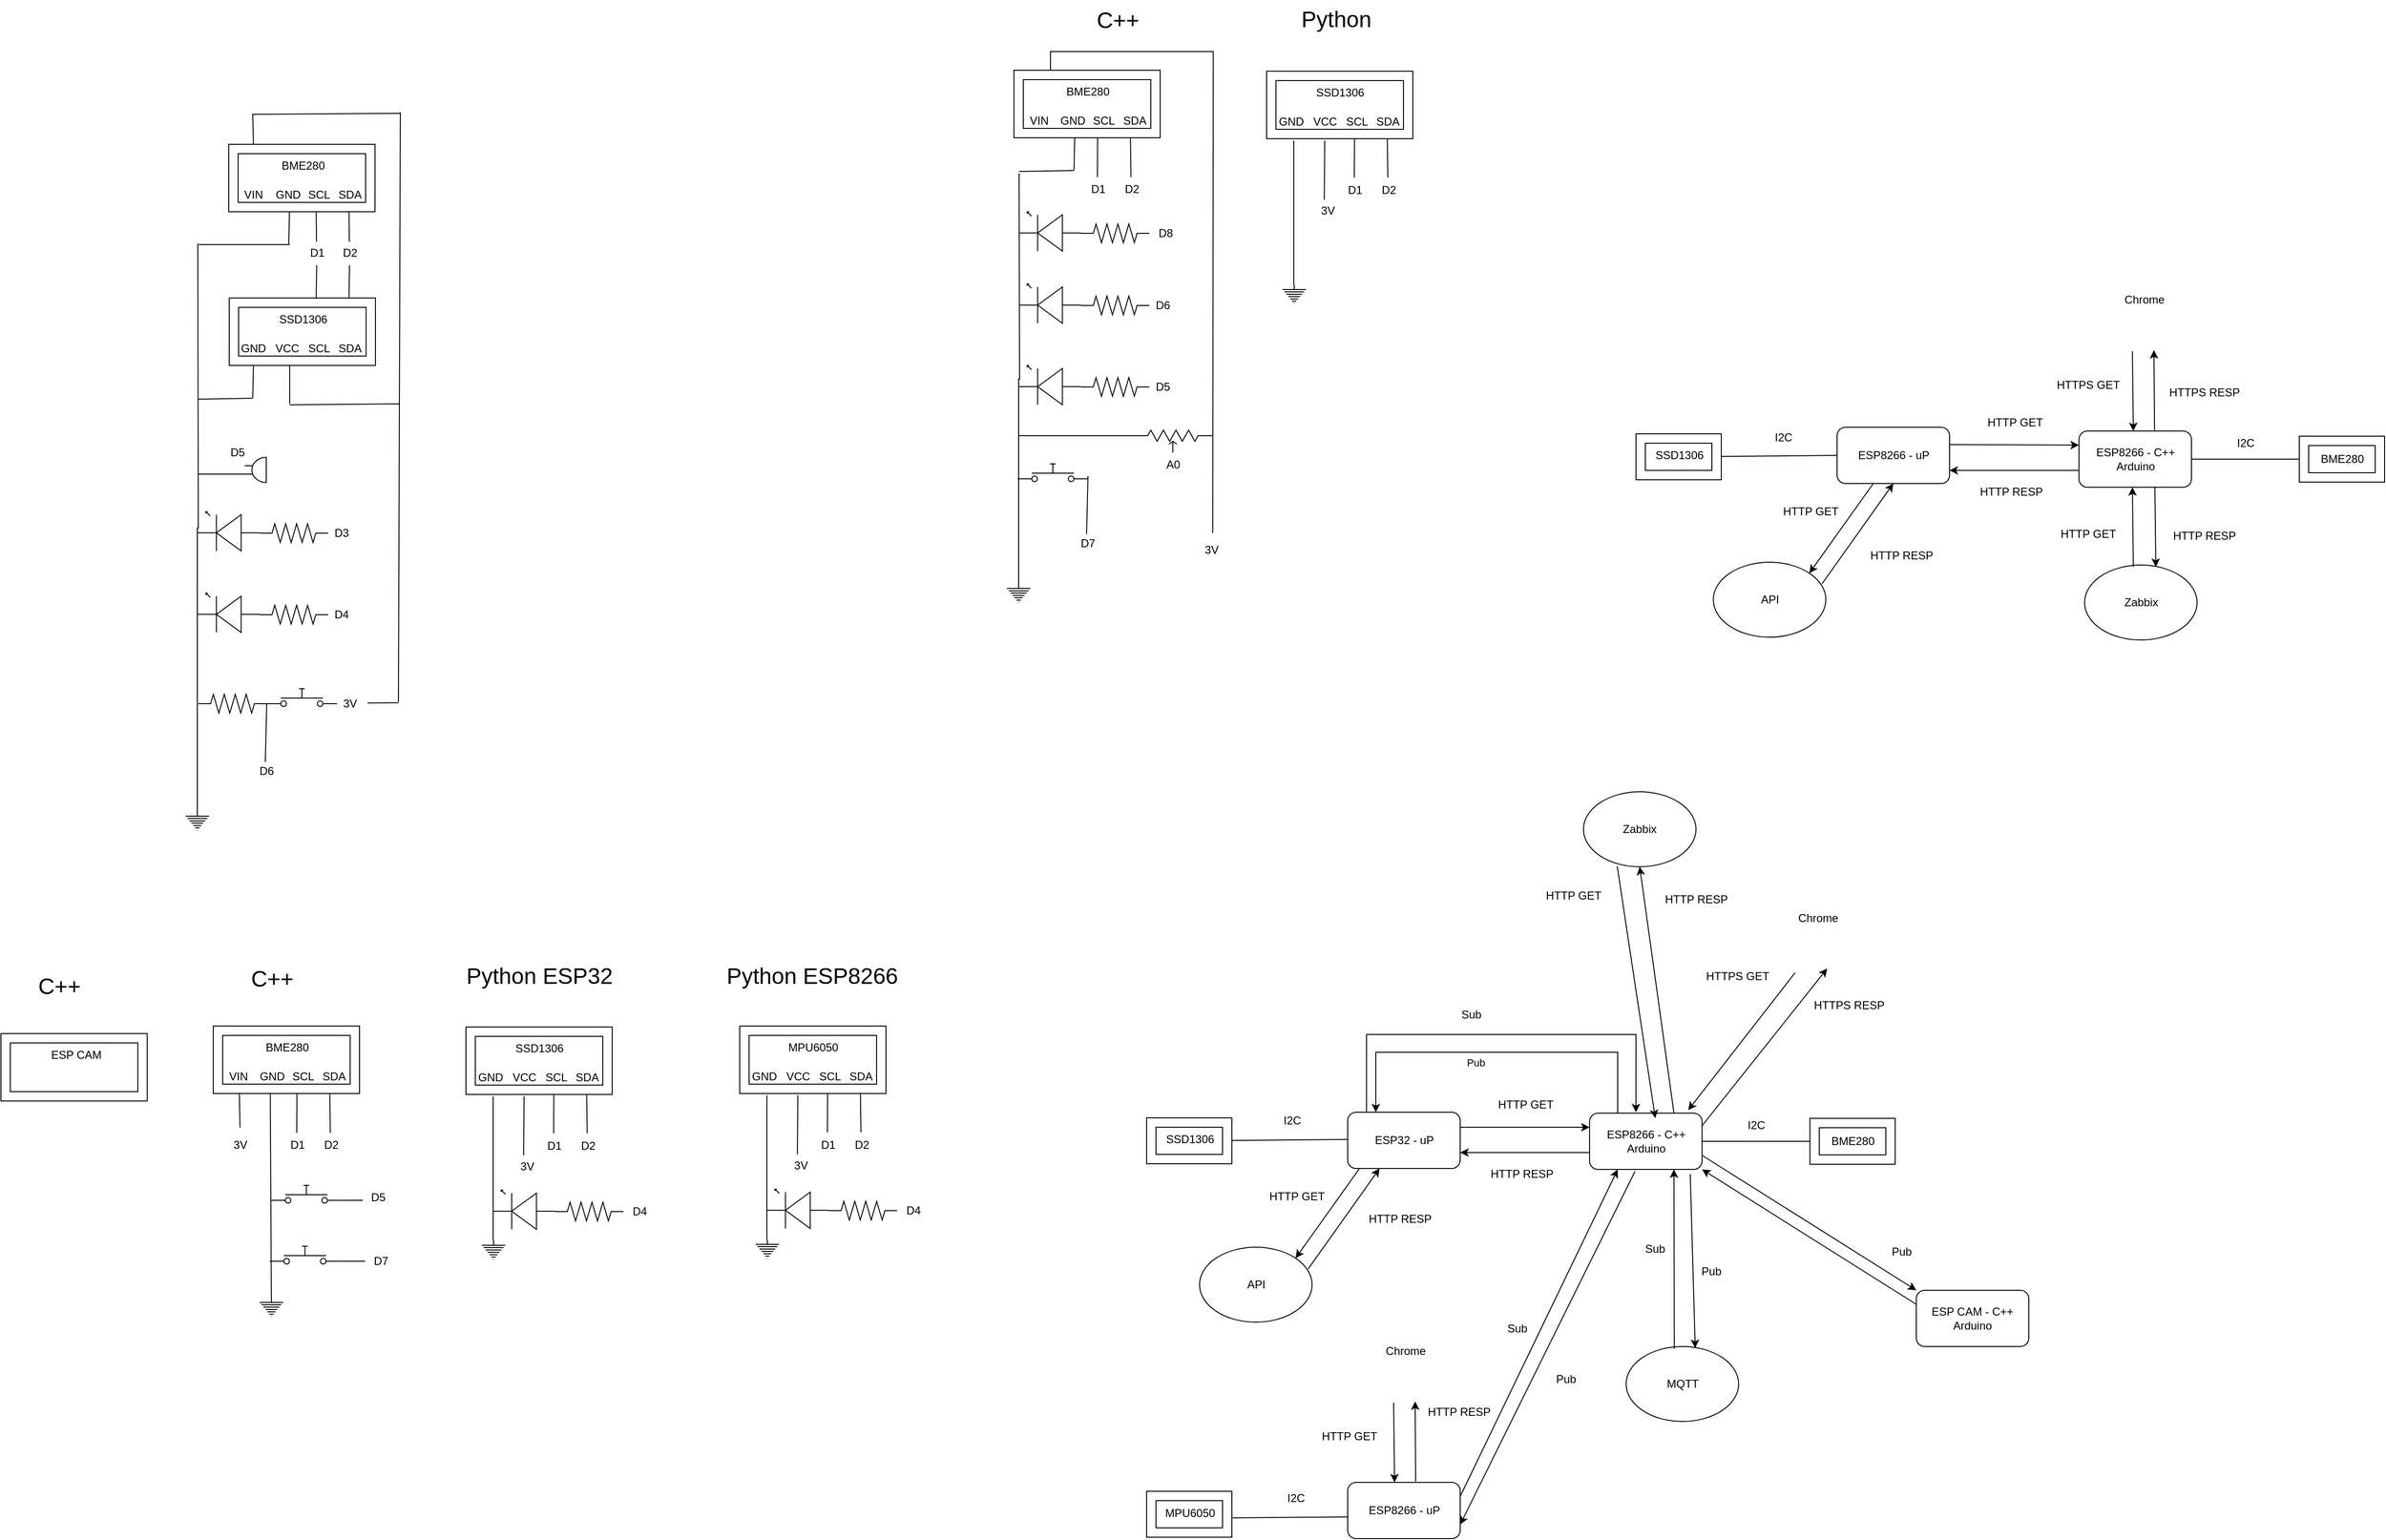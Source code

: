 <mxfile version="22.0.8" type="github" pages="2">
  <diagram name="Page-1" id="lgghI2SxH6OAWCQ2Xz-6">
    <mxGraphModel dx="3034" dy="1084" grid="0" gridSize="10" guides="1" tooltips="1" connect="1" arrows="1" fold="1" page="1" pageScale="1" pageWidth="850" pageHeight="1100" math="0" shadow="0">
      <root>
        <mxCell id="0" />
        <mxCell id="1" parent="0" />
        <mxCell id="FiiuQUBPRDf4TyAU9nZG-1" value="" style="pointerEvents=1;verticalLabelPosition=bottom;shadow=0;dashed=0;align=center;html=1;verticalAlign=top;shape=mxgraph.electrical.resistors.resistor_2;" parent="1" vertex="1">
          <mxGeometry x="204.5" y="989" width="73" height="20" as="geometry" />
        </mxCell>
        <mxCell id="FiiuQUBPRDf4TyAU9nZG-2" value="" style="pointerEvents=1;verticalLabelPosition=bottom;shadow=0;dashed=0;align=center;html=1;verticalAlign=top;shape=mxgraph.electrical.resistors.resistor_2;" parent="1" vertex="1">
          <mxGeometry x="270" y="807" width="73" height="20" as="geometry" />
        </mxCell>
        <mxCell id="FiiuQUBPRDf4TyAU9nZG-3" value="" style="pointerEvents=1;verticalLabelPosition=bottom;shadow=0;dashed=0;align=center;html=1;verticalAlign=top;shape=mxgraph.electrical.resistors.resistor_2;" parent="1" vertex="1">
          <mxGeometry x="270" y="894" width="73" height="20" as="geometry" />
        </mxCell>
        <mxCell id="FiiuQUBPRDf4TyAU9nZG-39" style="edgeStyle=orthogonalEdgeStyle;rounded=0;orthogonalLoop=1;jettySize=auto;html=1;endArrow=none;endFill=0;" parent="1" source="FiiuQUBPRDf4TyAU9nZG-5" edge="1">
          <mxGeometry relative="1" as="geometry">
            <mxPoint x="204" y="508" as="targetPoint" />
          </mxGeometry>
        </mxCell>
        <mxCell id="FiiuQUBPRDf4TyAU9nZG-5" value="" style="pointerEvents=1;verticalLabelPosition=bottom;shadow=0;dashed=0;align=center;html=1;verticalAlign=top;shape=mxgraph.electrical.signal_sources.protective_earth;" parent="1" vertex="1">
          <mxGeometry x="191" y="1114" width="25" height="20" as="geometry" />
        </mxCell>
        <mxCell id="FiiuQUBPRDf4TyAU9nZG-7" value="" style="verticalLabelPosition=bottom;shadow=0;dashed=0;align=center;html=1;verticalAlign=top;shape=mxgraph.electrical.opto_electronics.led_1;pointerEvents=1;flipH=1;" parent="1" vertex="1">
          <mxGeometry x="204" y="794" width="66" height="42" as="geometry" />
        </mxCell>
        <mxCell id="FiiuQUBPRDf4TyAU9nZG-8" value="" style="verticalLabelPosition=bottom;shadow=0;dashed=0;align=center;html=1;verticalAlign=top;shape=mxgraph.electrical.opto_electronics.led_1;pointerEvents=1;flipH=1;" parent="1" vertex="1">
          <mxGeometry x="204" y="881" width="66" height="42" as="geometry" />
        </mxCell>
        <mxCell id="FiiuQUBPRDf4TyAU9nZG-9" value="" style="html=1;shape=mxgraph.electrical.electro-mechanical.pushbutton;aspect=fixed;elSwitchState=off;" parent="1" vertex="1">
          <mxGeometry x="277.5" y="983" width="75" height="20" as="geometry" />
        </mxCell>
        <mxCell id="FiiuQUBPRDf4TyAU9nZG-80" style="edgeStyle=orthogonalEdgeStyle;rounded=0;orthogonalLoop=1;jettySize=auto;html=1;exitX=1;exitY=0.665;exitDx=0;exitDy=0;exitPerimeter=0;endArrow=none;endFill=0;" parent="1" source="FiiuQUBPRDf4TyAU9nZG-11" edge="1">
          <mxGeometry relative="1" as="geometry">
            <mxPoint x="204" y="754" as="targetPoint" />
          </mxGeometry>
        </mxCell>
        <mxCell id="FiiuQUBPRDf4TyAU9nZG-11" value="" style="pointerEvents=1;verticalLabelPosition=bottom;shadow=0;dashed=0;align=center;html=1;verticalAlign=top;shape=mxgraph.electrical.electro-mechanical.buzzer;flipH=1;" parent="1" vertex="1">
          <mxGeometry x="254" y="736" width="23" height="27" as="geometry" />
        </mxCell>
        <mxCell id="FiiuQUBPRDf4TyAU9nZG-12" value="" style="verticalLabelPosition=bottom;verticalAlign=top;html=1;shape=mxgraph.basic.frame;dx=10;whiteSpace=wrap;" parent="1" vertex="1">
          <mxGeometry x="237.5" y="566" width="156" height="72" as="geometry" />
        </mxCell>
        <mxCell id="FiiuQUBPRDf4TyAU9nZG-14" value="SSD1306" style="text;html=1;align=center;verticalAlign=middle;resizable=0;points=[];autosize=1;strokeColor=none;fillColor=none;" parent="1" vertex="1">
          <mxGeometry x="281" y="576" width="69" height="26" as="geometry" />
        </mxCell>
        <mxCell id="FiiuQUBPRDf4TyAU9nZG-15" value="GND" style="text;html=1;align=center;verticalAlign=middle;resizable=0;points=[];autosize=1;strokeColor=none;fillColor=none;" parent="1" vertex="1">
          <mxGeometry x="240.5" y="607" width="45" height="26" as="geometry" />
        </mxCell>
        <mxCell id="FiiuQUBPRDf4TyAU9nZG-17" value="VCC" style="text;html=1;align=center;verticalAlign=middle;resizable=0;points=[];autosize=1;strokeColor=none;fillColor=none;" parent="1" vertex="1">
          <mxGeometry x="277.5" y="607" width="43" height="26" as="geometry" />
        </mxCell>
        <mxCell id="FiiuQUBPRDf4TyAU9nZG-18" value="SCL" style="text;html=1;align=center;verticalAlign=middle;resizable=0;points=[];autosize=1;strokeColor=none;fillColor=none;" parent="1" vertex="1">
          <mxGeometry x="312.5" y="607" width="41" height="26" as="geometry" />
        </mxCell>
        <mxCell id="FiiuQUBPRDf4TyAU9nZG-19" value="SDA" style="text;html=1;align=center;verticalAlign=middle;resizable=0;points=[];autosize=1;strokeColor=none;fillColor=none;" parent="1" vertex="1">
          <mxGeometry x="344.5" y="607" width="43" height="26" as="geometry" />
        </mxCell>
        <mxCell id="FiiuQUBPRDf4TyAU9nZG-28" value="" style="verticalLabelPosition=bottom;verticalAlign=top;html=1;shape=mxgraph.basic.frame;dx=10;whiteSpace=wrap;" parent="1" vertex="1">
          <mxGeometry x="237" y="402" width="156" height="72" as="geometry" />
        </mxCell>
        <mxCell id="FiiuQUBPRDf4TyAU9nZG-29" value="BME280" style="text;html=1;align=center;verticalAlign=middle;resizable=0;points=[];autosize=1;strokeColor=none;fillColor=none;" parent="1" vertex="1">
          <mxGeometry x="283.5" y="412" width="64" height="26" as="geometry" />
        </mxCell>
        <mxCell id="FiiuQUBPRDf4TyAU9nZG-30" value="VIN" style="text;html=1;align=center;verticalAlign=middle;resizable=0;points=[];autosize=1;strokeColor=none;fillColor=none;" parent="1" vertex="1">
          <mxGeometry x="244" y="443" width="38" height="26" as="geometry" />
        </mxCell>
        <mxCell id="FiiuQUBPRDf4TyAU9nZG-31" value="GND" style="text;html=1;align=center;verticalAlign=middle;resizable=0;points=[];autosize=1;strokeColor=none;fillColor=none;" parent="1" vertex="1">
          <mxGeometry x="277" y="443" width="45" height="26" as="geometry" />
        </mxCell>
        <mxCell id="FiiuQUBPRDf4TyAU9nZG-32" value="SCL" style="text;html=1;align=center;verticalAlign=middle;resizable=0;points=[];autosize=1;strokeColor=none;fillColor=none;" parent="1" vertex="1">
          <mxGeometry x="312" y="443" width="41" height="26" as="geometry" />
        </mxCell>
        <mxCell id="FiiuQUBPRDf4TyAU9nZG-33" value="SDA" style="text;html=1;align=center;verticalAlign=middle;resizable=0;points=[];autosize=1;strokeColor=none;fillColor=none;" parent="1" vertex="1">
          <mxGeometry x="344" y="443" width="43" height="26" as="geometry" />
        </mxCell>
        <mxCell id="FiiuQUBPRDf4TyAU9nZG-50" value="" style="endArrow=none;html=1;rounded=0;" parent="1" edge="1">
          <mxGeometry width="50" height="50" relative="1" as="geometry">
            <mxPoint x="204" y="674" as="sourcePoint" />
            <mxPoint x="262" y="673" as="targetPoint" />
          </mxGeometry>
        </mxCell>
        <mxCell id="FiiuQUBPRDf4TyAU9nZG-53" value="" style="endArrow=none;html=1;rounded=0;entryX=1;entryY=0.5;entryDx=0;entryDy=0;entryPerimeter=0;" parent="1" target="FiiuQUBPRDf4TyAU9nZG-1" edge="1">
          <mxGeometry width="50" height="50" relative="1" as="geometry">
            <mxPoint x="276" y="1061" as="sourcePoint" />
            <mxPoint x="294" y="1025" as="targetPoint" />
          </mxGeometry>
        </mxCell>
        <mxCell id="FiiuQUBPRDf4TyAU9nZG-54" value="3V" style="text;html=1;align=center;verticalAlign=middle;resizable=0;points=[];autosize=1;strokeColor=none;fillColor=none;" parent="1" vertex="1">
          <mxGeometry x="349" y="986" width="33" height="26" as="geometry" />
        </mxCell>
        <mxCell id="FiiuQUBPRDf4TyAU9nZG-55" value="D6" style="text;html=1;align=center;verticalAlign=middle;resizable=0;points=[];autosize=1;strokeColor=none;fillColor=none;" parent="1" vertex="1">
          <mxGeometry x="260" y="1058" width="33" height="26" as="geometry" />
        </mxCell>
        <mxCell id="FiiuQUBPRDf4TyAU9nZG-56" value="D4" style="text;html=1;align=center;verticalAlign=middle;resizable=0;points=[];autosize=1;strokeColor=none;fillColor=none;" parent="1" vertex="1">
          <mxGeometry x="340" y="891" width="33" height="26" as="geometry" />
        </mxCell>
        <mxCell id="FiiuQUBPRDf4TyAU9nZG-57" value="D3" style="text;html=1;align=center;verticalAlign=middle;resizable=0;points=[];autosize=1;strokeColor=none;fillColor=none;" parent="1" vertex="1">
          <mxGeometry x="340" y="804" width="33" height="26" as="geometry" />
        </mxCell>
        <mxCell id="FiiuQUBPRDf4TyAU9nZG-58" value="D5" style="text;html=1;align=center;verticalAlign=middle;resizable=0;points=[];autosize=1;strokeColor=none;fillColor=none;" parent="1" vertex="1">
          <mxGeometry x="229" y="718" width="33" height="26" as="geometry" />
        </mxCell>
        <mxCell id="FiiuQUBPRDf4TyAU9nZG-59" value="" style="endArrow=none;html=1;rounded=0;entryX=0.158;entryY=1.007;entryDx=0;entryDy=0;entryPerimeter=0;exitX=0.488;exitY=0.037;exitDx=0;exitDy=0;exitPerimeter=0;" parent="1" source="FiiuQUBPRDf4TyAU9nZG-65" edge="1">
          <mxGeometry width="50" height="50" relative="1" as="geometry">
            <mxPoint x="365" y="513" as="sourcePoint" />
            <mxPoint x="365.27" y="473.93" as="targetPoint" />
          </mxGeometry>
        </mxCell>
        <mxCell id="FiiuQUBPRDf4TyAU9nZG-60" value="" style="endArrow=none;html=1;rounded=0;" parent="1" edge="1">
          <mxGeometry width="50" height="50" relative="1" as="geometry">
            <mxPoint x="302" y="680" as="sourcePoint" />
            <mxPoint x="419" y="679" as="targetPoint" />
          </mxGeometry>
        </mxCell>
        <mxCell id="FiiuQUBPRDf4TyAU9nZG-61" value="" style="endArrow=none;html=1;rounded=0;" parent="1" edge="1">
          <mxGeometry width="50" height="50" relative="1" as="geometry">
            <mxPoint x="418" y="997" as="sourcePoint" />
            <mxPoint x="420" y="368" as="targetPoint" />
          </mxGeometry>
        </mxCell>
        <mxCell id="FiiuQUBPRDf4TyAU9nZG-62" value="" style="endArrow=none;html=1;rounded=0;exitX=1.091;exitY=0.471;exitDx=0;exitDy=0;exitPerimeter=0;" parent="1" source="FiiuQUBPRDf4TyAU9nZG-54" edge="1">
          <mxGeometry width="50" height="50" relative="1" as="geometry">
            <mxPoint x="397" y="1013" as="sourcePoint" />
            <mxPoint x="418" y="998" as="targetPoint" />
          </mxGeometry>
        </mxCell>
        <mxCell id="FiiuQUBPRDf4TyAU9nZG-64" value="" style="endArrow=none;html=1;rounded=0;" parent="1" target="FiiuQUBPRDf4TyAU9nZG-65" edge="1">
          <mxGeometry width="50" height="50" relative="1" as="geometry">
            <mxPoint x="365.27" y="566" as="sourcePoint" />
            <mxPoint x="366" y="538" as="targetPoint" />
          </mxGeometry>
        </mxCell>
        <mxCell id="FiiuQUBPRDf4TyAU9nZG-65" value="D2" style="text;html=1;align=center;verticalAlign=middle;resizable=0;points=[];autosize=1;strokeColor=none;fillColor=none;" parent="1" vertex="1">
          <mxGeometry x="349.5" y="505" width="33" height="26" as="geometry" />
        </mxCell>
        <mxCell id="FiiuQUBPRDf4TyAU9nZG-69" value="" style="endArrow=none;html=1;rounded=0;entryX=0.158;entryY=1.007;entryDx=0;entryDy=0;entryPerimeter=0;exitX=0.488;exitY=0.037;exitDx=0;exitDy=0;exitPerimeter=0;" parent="1" source="FiiuQUBPRDf4TyAU9nZG-71" edge="1">
          <mxGeometry width="50" height="50" relative="1" as="geometry">
            <mxPoint x="330" y="513" as="sourcePoint" />
            <mxPoint x="330.27" y="473.93" as="targetPoint" />
          </mxGeometry>
        </mxCell>
        <mxCell id="FiiuQUBPRDf4TyAU9nZG-70" value="" style="endArrow=none;html=1;rounded=0;" parent="1" target="FiiuQUBPRDf4TyAU9nZG-71" edge="1">
          <mxGeometry width="50" height="50" relative="1" as="geometry">
            <mxPoint x="330.27" y="566" as="sourcePoint" />
            <mxPoint x="331" y="538" as="targetPoint" />
          </mxGeometry>
        </mxCell>
        <mxCell id="FiiuQUBPRDf4TyAU9nZG-71" value="D1" style="text;html=1;align=center;verticalAlign=middle;resizable=0;points=[];autosize=1;strokeColor=none;fillColor=none;" parent="1" vertex="1">
          <mxGeometry x="314.5" y="505" width="33" height="26" as="geometry" />
        </mxCell>
        <mxCell id="FiiuQUBPRDf4TyAU9nZG-72" value="" style="endArrow=none;html=1;rounded=0;" parent="1" edge="1">
          <mxGeometry width="50" height="50" relative="1" as="geometry">
            <mxPoint x="262.58" y="673" as="sourcePoint" />
            <mxPoint x="263.31" y="638" as="targetPoint" />
          </mxGeometry>
        </mxCell>
        <mxCell id="FiiuQUBPRDf4TyAU9nZG-73" value="" style="endArrow=none;html=1;rounded=0;" parent="1" edge="1">
          <mxGeometry width="50" height="50" relative="1" as="geometry">
            <mxPoint x="301" y="509" as="sourcePoint" />
            <mxPoint x="301.73" y="474" as="targetPoint" />
          </mxGeometry>
        </mxCell>
        <mxCell id="FiiuQUBPRDf4TyAU9nZG-74" value="" style="endArrow=none;html=1;rounded=0;entryX=0.158;entryY=1.007;entryDx=0;entryDy=0;entryPerimeter=0;" parent="1" edge="1">
          <mxGeometry width="50" height="50" relative="1" as="geometry">
            <mxPoint x="302" y="679" as="sourcePoint" />
            <mxPoint x="302" y="638" as="targetPoint" />
          </mxGeometry>
        </mxCell>
        <mxCell id="FiiuQUBPRDf4TyAU9nZG-77" value="" style="endArrow=none;html=1;rounded=0;" parent="1" edge="1">
          <mxGeometry width="50" height="50" relative="1" as="geometry">
            <mxPoint x="205" y="509" as="sourcePoint" />
            <mxPoint x="302" y="509" as="targetPoint" />
          </mxGeometry>
        </mxCell>
        <mxCell id="FiiuQUBPRDf4TyAU9nZG-78" value="" style="endArrow=none;html=1;rounded=0;entryX=0.158;entryY=1.007;entryDx=0;entryDy=0;entryPerimeter=0;exitX=0.488;exitY=0.037;exitDx=0;exitDy=0;exitPerimeter=0;" parent="1" edge="1">
          <mxGeometry width="50" height="50" relative="1" as="geometry">
            <mxPoint x="263.33" y="402" as="sourcePoint" />
            <mxPoint x="262.6" y="369.93" as="targetPoint" />
          </mxGeometry>
        </mxCell>
        <mxCell id="FiiuQUBPRDf4TyAU9nZG-79" value="" style="endArrow=none;html=1;rounded=0;" parent="1" edge="1">
          <mxGeometry width="50" height="50" relative="1" as="geometry">
            <mxPoint x="262" y="370" as="sourcePoint" />
            <mxPoint x="420" y="369" as="targetPoint" />
          </mxGeometry>
        </mxCell>
        <mxCell id="IBue0bvTDDikpx1XP0K_-2" value="" style="pointerEvents=1;verticalLabelPosition=bottom;shadow=0;dashed=0;align=center;html=1;verticalAlign=top;shape=mxgraph.electrical.resistors.resistor_2;" parent="1" vertex="1">
          <mxGeometry x="1146" y="564" width="73" height="20" as="geometry" />
        </mxCell>
        <mxCell id="IBue0bvTDDikpx1XP0K_-3" value="" style="pointerEvents=1;verticalLabelPosition=bottom;shadow=0;dashed=0;align=center;html=1;verticalAlign=top;shape=mxgraph.electrical.resistors.resistor_2;" parent="1" vertex="1">
          <mxGeometry x="1146" y="651" width="73" height="20" as="geometry" />
        </mxCell>
        <mxCell id="IBue0bvTDDikpx1XP0K_-4" style="edgeStyle=orthogonalEdgeStyle;rounded=0;orthogonalLoop=1;jettySize=auto;html=1;endArrow=none;endFill=0;" parent="1" source="IBue0bvTDDikpx1XP0K_-5" edge="1">
          <mxGeometry relative="1" as="geometry">
            <mxPoint x="1080" y="433" as="targetPoint" />
          </mxGeometry>
        </mxCell>
        <mxCell id="IBue0bvTDDikpx1XP0K_-5" value="" style="pointerEvents=1;verticalLabelPosition=bottom;shadow=0;dashed=0;align=center;html=1;verticalAlign=top;shape=mxgraph.electrical.signal_sources.protective_earth;" parent="1" vertex="1">
          <mxGeometry x="1067" y="871" width="25" height="20" as="geometry" />
        </mxCell>
        <mxCell id="IBue0bvTDDikpx1XP0K_-6" value="" style="verticalLabelPosition=bottom;shadow=0;dashed=0;align=center;html=1;verticalAlign=top;shape=mxgraph.electrical.opto_electronics.led_1;pointerEvents=1;flipH=1;" parent="1" vertex="1">
          <mxGeometry x="1080" y="551" width="66" height="42" as="geometry" />
        </mxCell>
        <mxCell id="IBue0bvTDDikpx1XP0K_-7" value="" style="verticalLabelPosition=bottom;shadow=0;dashed=0;align=center;html=1;verticalAlign=top;shape=mxgraph.electrical.opto_electronics.led_1;pointerEvents=1;flipH=1;" parent="1" vertex="1">
          <mxGeometry x="1080" y="638" width="66" height="42" as="geometry" />
        </mxCell>
        <mxCell id="IBue0bvTDDikpx1XP0K_-8" value="" style="html=1;shape=mxgraph.electrical.electro-mechanical.pushbutton;aspect=fixed;elSwitchState=off;" parent="1" vertex="1">
          <mxGeometry x="1078.5" y="743" width="75" height="20" as="geometry" />
        </mxCell>
        <mxCell id="IBue0bvTDDikpx1XP0K_-11" value="" style="verticalLabelPosition=bottom;verticalAlign=top;html=1;shape=mxgraph.basic.frame;dx=10;whiteSpace=wrap;" parent="1" vertex="1">
          <mxGeometry x="1344" y="324" width="156" height="72" as="geometry" />
        </mxCell>
        <mxCell id="IBue0bvTDDikpx1XP0K_-12" value="SSD1306" style="text;html=1;align=center;verticalAlign=middle;resizable=0;points=[];autosize=1;strokeColor=none;fillColor=none;" parent="1" vertex="1">
          <mxGeometry x="1387.5" y="334" width="69" height="26" as="geometry" />
        </mxCell>
        <mxCell id="IBue0bvTDDikpx1XP0K_-13" value="GND" style="text;html=1;align=center;verticalAlign=middle;resizable=0;points=[];autosize=1;strokeColor=none;fillColor=none;" parent="1" vertex="1">
          <mxGeometry x="1347" y="365" width="45" height="26" as="geometry" />
        </mxCell>
        <mxCell id="IBue0bvTDDikpx1XP0K_-61" style="rounded=0;orthogonalLoop=1;jettySize=auto;html=1;endArrow=none;endFill=0;entryX=0.41;entryY=0.045;entryDx=0;entryDy=0;entryPerimeter=0;" parent="1" target="IBue0bvTDDikpx1XP0K_-62" edge="1">
          <mxGeometry relative="1" as="geometry">
            <mxPoint x="1405.5" y="731.714" as="targetPoint" />
            <mxPoint x="1406" y="398" as="sourcePoint" />
          </mxGeometry>
        </mxCell>
        <mxCell id="IBue0bvTDDikpx1XP0K_-14" value="VCC" style="text;html=1;align=center;verticalAlign=middle;resizable=0;points=[];autosize=1;strokeColor=none;fillColor=none;" parent="1" vertex="1">
          <mxGeometry x="1384" y="365" width="43" height="26" as="geometry" />
        </mxCell>
        <mxCell id="IBue0bvTDDikpx1XP0K_-15" value="SCL" style="text;html=1;align=center;verticalAlign=middle;resizable=0;points=[];autosize=1;strokeColor=none;fillColor=none;" parent="1" vertex="1">
          <mxGeometry x="1419" y="365" width="41" height="26" as="geometry" />
        </mxCell>
        <mxCell id="IBue0bvTDDikpx1XP0K_-16" value="SDA" style="text;html=1;align=center;verticalAlign=middle;resizable=0;points=[];autosize=1;strokeColor=none;fillColor=none;" parent="1" vertex="1">
          <mxGeometry x="1451" y="365" width="43" height="26" as="geometry" />
        </mxCell>
        <mxCell id="IBue0bvTDDikpx1XP0K_-49" style="edgeStyle=orthogonalEdgeStyle;rounded=0;orthogonalLoop=1;jettySize=auto;html=1;exitX=0;exitY=0;exitDx=39;exitDy=0;exitPerimeter=0;endArrow=none;endFill=0;" parent="1" source="IBue0bvTDDikpx1XP0K_-17" edge="1">
          <mxGeometry relative="1" as="geometry">
            <mxPoint x="1286.571" y="816.857" as="targetPoint" />
          </mxGeometry>
        </mxCell>
        <mxCell id="IBue0bvTDDikpx1XP0K_-17" value="" style="verticalLabelPosition=bottom;verticalAlign=top;html=1;shape=mxgraph.basic.frame;dx=10;whiteSpace=wrap;" parent="1" vertex="1">
          <mxGeometry x="1074.5" y="323" width="156" height="72" as="geometry" />
        </mxCell>
        <mxCell id="IBue0bvTDDikpx1XP0K_-18" value="BME280" style="text;html=1;align=center;verticalAlign=middle;resizable=0;points=[];autosize=1;strokeColor=none;fillColor=none;" parent="1" vertex="1">
          <mxGeometry x="1121" y="333" width="64" height="26" as="geometry" />
        </mxCell>
        <mxCell id="IBue0bvTDDikpx1XP0K_-19" value="VIN" style="text;html=1;align=center;verticalAlign=middle;resizable=0;points=[];autosize=1;strokeColor=none;fillColor=none;" parent="1" vertex="1">
          <mxGeometry x="1081.5" y="364" width="38" height="26" as="geometry" />
        </mxCell>
        <mxCell id="IBue0bvTDDikpx1XP0K_-20" value="GND" style="text;html=1;align=center;verticalAlign=middle;resizable=0;points=[];autosize=1;strokeColor=none;fillColor=none;" parent="1" vertex="1">
          <mxGeometry x="1114.5" y="364" width="45" height="26" as="geometry" />
        </mxCell>
        <mxCell id="IBue0bvTDDikpx1XP0K_-21" value="SCL" style="text;html=1;align=center;verticalAlign=middle;resizable=0;points=[];autosize=1;strokeColor=none;fillColor=none;" parent="1" vertex="1">
          <mxGeometry x="1149.5" y="364" width="41" height="26" as="geometry" />
        </mxCell>
        <mxCell id="IBue0bvTDDikpx1XP0K_-22" value="SDA" style="text;html=1;align=center;verticalAlign=middle;resizable=0;points=[];autosize=1;strokeColor=none;fillColor=none;" parent="1" vertex="1">
          <mxGeometry x="1181.5" y="364" width="43" height="26" as="geometry" />
        </mxCell>
        <mxCell id="IBue0bvTDDikpx1XP0K_-23" value="" style="endArrow=none;html=1;rounded=0;" parent="1" edge="1">
          <mxGeometry width="50" height="50" relative="1" as="geometry">
            <mxPoint x="1080" y="431" as="sourcePoint" />
            <mxPoint x="1138" y="430" as="targetPoint" />
          </mxGeometry>
        </mxCell>
        <mxCell id="IBue0bvTDDikpx1XP0K_-24" value="" style="endArrow=none;html=1;rounded=0;entryX=1;entryY=0.5;entryDx=0;entryDy=0;entryPerimeter=0;" parent="1" edge="1">
          <mxGeometry width="50" height="50" relative="1" as="geometry">
            <mxPoint x="1152" y="818" as="sourcePoint" />
            <mxPoint x="1153.5" y="756.0" as="targetPoint" />
          </mxGeometry>
        </mxCell>
        <mxCell id="IBue0bvTDDikpx1XP0K_-26" value="D7" style="text;html=1;align=center;verticalAlign=middle;resizable=0;points=[];autosize=1;strokeColor=none;fillColor=none;" parent="1" vertex="1">
          <mxGeometry x="1136" y="815" width="33" height="26" as="geometry" />
        </mxCell>
        <mxCell id="IBue0bvTDDikpx1XP0K_-27" value="D5" style="text;html=1;align=center;verticalAlign=middle;resizable=0;points=[];autosize=1;strokeColor=none;fillColor=none;" parent="1" vertex="1">
          <mxGeometry x="1216" y="648" width="33" height="26" as="geometry" />
        </mxCell>
        <mxCell id="IBue0bvTDDikpx1XP0K_-28" value="D6" style="text;html=1;align=center;verticalAlign=middle;resizable=0;points=[];autosize=1;strokeColor=none;fillColor=none;" parent="1" vertex="1">
          <mxGeometry x="1216" y="561" width="33" height="26" as="geometry" />
        </mxCell>
        <mxCell id="IBue0bvTDDikpx1XP0K_-34" value="" style="endArrow=none;html=1;rounded=0;" parent="1" target="IBue0bvTDDikpx1XP0K_-35" edge="1">
          <mxGeometry width="50" height="50" relative="1" as="geometry">
            <mxPoint x="1198.77" y="395" as="sourcePoint" />
            <mxPoint x="1199.5" y="367" as="targetPoint" />
          </mxGeometry>
        </mxCell>
        <mxCell id="IBue0bvTDDikpx1XP0K_-35" value="D2" style="text;html=1;align=center;verticalAlign=middle;resizable=0;points=[];autosize=1;strokeColor=none;fillColor=none;" parent="1" vertex="1">
          <mxGeometry x="1183" y="437" width="33" height="26" as="geometry" />
        </mxCell>
        <mxCell id="IBue0bvTDDikpx1XP0K_-37" value="" style="endArrow=none;html=1;rounded=0;" parent="1" target="IBue0bvTDDikpx1XP0K_-38" edge="1">
          <mxGeometry width="50" height="50" relative="1" as="geometry">
            <mxPoint x="1163.77" y="395" as="sourcePoint" />
            <mxPoint x="1164.5" y="367" as="targetPoint" />
          </mxGeometry>
        </mxCell>
        <mxCell id="IBue0bvTDDikpx1XP0K_-38" value="D1" style="text;html=1;align=center;verticalAlign=middle;resizable=0;points=[];autosize=1;strokeColor=none;fillColor=none;" parent="1" vertex="1">
          <mxGeometry x="1147" y="437" width="33" height="26" as="geometry" />
        </mxCell>
        <mxCell id="IBue0bvTDDikpx1XP0K_-39" value="" style="endArrow=none;html=1;rounded=0;" parent="1" edge="1">
          <mxGeometry width="50" height="50" relative="1" as="geometry">
            <mxPoint x="1138.58" y="430" as="sourcePoint" />
            <mxPoint x="1139.31" y="395" as="targetPoint" />
          </mxGeometry>
        </mxCell>
        <mxCell id="IBue0bvTDDikpx1XP0K_-45" value="&lt;font style=&quot;font-size: 24px;&quot;&gt;Python&lt;/font&gt;" style="text;html=1;align=center;verticalAlign=middle;resizable=0;points=[];autosize=1;strokeColor=none;fillColor=none;" parent="1" vertex="1">
          <mxGeometry x="1371" y="248" width="93" height="41" as="geometry" />
        </mxCell>
        <mxCell id="IBue0bvTDDikpx1XP0K_-46" value="" style="pointerEvents=1;verticalLabelPosition=bottom;shadow=0;dashed=0;align=center;html=1;verticalAlign=top;shape=mxgraph.electrical.resistors.resistor_2;" parent="1" vertex="1">
          <mxGeometry x="1146" y="487" width="73" height="20" as="geometry" />
        </mxCell>
        <mxCell id="IBue0bvTDDikpx1XP0K_-47" value="" style="verticalLabelPosition=bottom;shadow=0;dashed=0;align=center;html=1;verticalAlign=top;shape=mxgraph.electrical.opto_electronics.led_1;pointerEvents=1;flipH=1;" parent="1" vertex="1">
          <mxGeometry x="1080" y="474" width="66" height="42" as="geometry" />
        </mxCell>
        <mxCell id="IBue0bvTDDikpx1XP0K_-48" value="D8" style="text;html=1;align=center;verticalAlign=middle;resizable=0;points=[];autosize=1;strokeColor=none;fillColor=none;" parent="1" vertex="1">
          <mxGeometry x="1219" y="484" width="33" height="26" as="geometry" />
        </mxCell>
        <mxCell id="IBue0bvTDDikpx1XP0K_-50" value="3V" style="text;html=1;align=center;verticalAlign=middle;resizable=0;points=[];autosize=1;strokeColor=none;fillColor=none;" parent="1" vertex="1">
          <mxGeometry x="1268" y="822" width="33" height="26" as="geometry" />
        </mxCell>
        <mxCell id="IBue0bvTDDikpx1XP0K_-52" value="&lt;font style=&quot;font-size: 24px;&quot;&gt;C++&lt;/font&gt;" style="text;html=1;align=center;verticalAlign=middle;resizable=0;points=[];autosize=1;strokeColor=none;fillColor=none;" parent="1" vertex="1">
          <mxGeometry x="1153.5" y="249" width="63" height="41" as="geometry" />
        </mxCell>
        <mxCell id="IBue0bvTDDikpx1XP0K_-53" style="edgeStyle=orthogonalEdgeStyle;rounded=0;orthogonalLoop=1;jettySize=auto;html=1;endArrow=none;endFill=0;" parent="1" source="IBue0bvTDDikpx1XP0K_-54" edge="1">
          <mxGeometry relative="1" as="geometry">
            <mxPoint x="1373" y="398" as="targetPoint" />
          </mxGeometry>
        </mxCell>
        <mxCell id="IBue0bvTDDikpx1XP0K_-54" value="" style="pointerEvents=1;verticalLabelPosition=bottom;shadow=0;dashed=0;align=center;html=1;verticalAlign=top;shape=mxgraph.electrical.signal_sources.protective_earth;" parent="1" vertex="1">
          <mxGeometry x="1361" y="552" width="25" height="20" as="geometry" />
        </mxCell>
        <mxCell id="IBue0bvTDDikpx1XP0K_-57" value="" style="endArrow=none;html=1;rounded=0;" parent="1" target="IBue0bvTDDikpx1XP0K_-58" edge="1">
          <mxGeometry width="50" height="50" relative="1" as="geometry">
            <mxPoint x="1472.77" y="395.5" as="sourcePoint" />
            <mxPoint x="1473.5" y="367.5" as="targetPoint" />
          </mxGeometry>
        </mxCell>
        <mxCell id="IBue0bvTDDikpx1XP0K_-58" value="D2" style="text;html=1;align=center;verticalAlign=middle;resizable=0;points=[];autosize=1;strokeColor=none;fillColor=none;" parent="1" vertex="1">
          <mxGeometry x="1457" y="437.5" width="33" height="26" as="geometry" />
        </mxCell>
        <mxCell id="IBue0bvTDDikpx1XP0K_-59" value="" style="endArrow=none;html=1;rounded=0;" parent="1" target="IBue0bvTDDikpx1XP0K_-60" edge="1">
          <mxGeometry width="50" height="50" relative="1" as="geometry">
            <mxPoint x="1437.77" y="395.5" as="sourcePoint" />
            <mxPoint x="1438.5" y="367.5" as="targetPoint" />
          </mxGeometry>
        </mxCell>
        <mxCell id="IBue0bvTDDikpx1XP0K_-60" value="D1" style="text;html=1;align=center;verticalAlign=middle;resizable=0;points=[];autosize=1;strokeColor=none;fillColor=none;" parent="1" vertex="1">
          <mxGeometry x="1421" y="437.5" width="33" height="26" as="geometry" />
        </mxCell>
        <mxCell id="IBue0bvTDDikpx1XP0K_-62" value="3V" style="text;html=1;align=center;verticalAlign=middle;resizable=0;points=[];autosize=1;strokeColor=none;fillColor=none;" parent="1" vertex="1">
          <mxGeometry x="1392" y="460" width="33" height="26" as="geometry" />
        </mxCell>
        <mxCell id="IBue0bvTDDikpx1XP0K_-65" style="edgeStyle=orthogonalEdgeStyle;rounded=0;orthogonalLoop=1;jettySize=auto;html=1;exitX=0;exitY=0.25;exitDx=0;exitDy=0;exitPerimeter=0;endArrow=none;endFill=0;" parent="1" source="IBue0bvTDDikpx1XP0K_-63" edge="1">
          <mxGeometry relative="1" as="geometry">
            <mxPoint x="1079.25" y="712.939" as="targetPoint" />
          </mxGeometry>
        </mxCell>
        <mxCell id="IBue0bvTDDikpx1XP0K_-63" value="" style="pointerEvents=1;verticalLabelPosition=bottom;shadow=0;dashed=0;align=center;html=1;verticalAlign=top;shape=mxgraph.electrical.resistors.potentiometer_2;" parent="1" vertex="1">
          <mxGeometry x="1202" y="707" width="84" height="24" as="geometry" />
        </mxCell>
        <mxCell id="IBue0bvTDDikpx1XP0K_-66" value="A0" style="text;html=1;align=center;verticalAlign=middle;resizable=0;points=[];autosize=1;strokeColor=none;fillColor=none;" parent="1" vertex="1">
          <mxGeometry x="1227.5" y="731" width="33" height="26" as="geometry" />
        </mxCell>
        <mxCell id="IBue0bvTDDikpx1XP0K_-84" style="rounded=0;orthogonalLoop=1;jettySize=auto;html=1;entryX=0;entryY=0.5;entryDx=0;entryDy=0;endArrow=none;endFill=0;" parent="1" source="IBue0bvTDDikpx1XP0K_-73" target="IBue0bvTDDikpx1XP0K_-83" edge="1">
          <mxGeometry relative="1" as="geometry" />
        </mxCell>
        <mxCell id="IBue0bvTDDikpx1XP0K_-73" value="" style="verticalLabelPosition=bottom;verticalAlign=top;html=1;shape=mxgraph.basic.frame;dx=10;whiteSpace=wrap;" parent="1" vertex="1">
          <mxGeometry x="1738" y="711" width="91" height="49" as="geometry" />
        </mxCell>
        <mxCell id="IBue0bvTDDikpx1XP0K_-74" value="SSD1306" style="text;html=1;align=center;verticalAlign=middle;resizable=0;points=[];autosize=1;strokeColor=none;fillColor=none;" parent="1" vertex="1">
          <mxGeometry x="1749" y="721" width="69" height="26" as="geometry" />
        </mxCell>
        <mxCell id="IBue0bvTDDikpx1XP0K_-87" style="rounded=0;orthogonalLoop=1;jettySize=auto;html=1;entryX=1;entryY=0;entryDx=0;entryDy=0;" parent="1" source="IBue0bvTDDikpx1XP0K_-83" target="IBue0bvTDDikpx1XP0K_-85" edge="1">
          <mxGeometry relative="1" as="geometry" />
        </mxCell>
        <mxCell id="IBue0bvTDDikpx1XP0K_-83" value="ESP8266 - uP" style="rounded=1;whiteSpace=wrap;html=1;" parent="1" vertex="1">
          <mxGeometry x="1952.5" y="704" width="120" height="60" as="geometry" />
        </mxCell>
        <mxCell id="IBue0bvTDDikpx1XP0K_-88" style="rounded=0;orthogonalLoop=1;jettySize=auto;html=1;entryX=0.5;entryY=1;entryDx=0;entryDy=0;exitX=0.966;exitY=0.289;exitDx=0;exitDy=0;exitPerimeter=0;" parent="1" source="IBue0bvTDDikpx1XP0K_-85" target="IBue0bvTDDikpx1XP0K_-83" edge="1">
          <mxGeometry relative="1" as="geometry" />
        </mxCell>
        <mxCell id="IBue0bvTDDikpx1XP0K_-85" value="API" style="ellipse;whiteSpace=wrap;html=1;" parent="1" vertex="1">
          <mxGeometry x="1820.5" y="848" width="120" height="80" as="geometry" />
        </mxCell>
        <mxCell id="IBue0bvTDDikpx1XP0K_-86" value="I2C" style="text;html=1;align=center;verticalAlign=middle;resizable=0;points=[];autosize=1;strokeColor=none;fillColor=none;" parent="1" vertex="1">
          <mxGeometry x="1876.5" y="702" width="37" height="26" as="geometry" />
        </mxCell>
        <mxCell id="IBue0bvTDDikpx1XP0K_-89" value="HTTP GET" style="text;html=1;align=center;verticalAlign=middle;resizable=0;points=[];autosize=1;strokeColor=none;fillColor=none;" parent="1" vertex="1">
          <mxGeometry x="1885.5" y="781" width="77" height="26" as="geometry" />
        </mxCell>
        <mxCell id="IBue0bvTDDikpx1XP0K_-90" value="HTTP RESP" style="text;html=1;align=center;verticalAlign=middle;resizable=0;points=[];autosize=1;strokeColor=none;fillColor=none;" parent="1" vertex="1">
          <mxGeometry x="1978.5" y="828" width="85" height="26" as="geometry" />
        </mxCell>
        <mxCell id="IBue0bvTDDikpx1XP0K_-93" value="ESP8266 - C++&lt;br&gt;Arduino" style="rounded=1;whiteSpace=wrap;html=1;" parent="1" vertex="1">
          <mxGeometry x="2210.5" y="708" width="120" height="60" as="geometry" />
        </mxCell>
        <mxCell id="IBue0bvTDDikpx1XP0K_-95" value="" style="endArrow=classic;html=1;rounded=0;entryX=0;entryY=0.25;entryDx=0;entryDy=0;exitX=1.004;exitY=0.309;exitDx=0;exitDy=0;exitPerimeter=0;" parent="1" source="IBue0bvTDDikpx1XP0K_-83" target="IBue0bvTDDikpx1XP0K_-93" edge="1">
          <mxGeometry width="50" height="50" relative="1" as="geometry">
            <mxPoint x="2076.5" y="723" as="sourcePoint" />
            <mxPoint x="2210.5" y="863" as="targetPoint" />
          </mxGeometry>
        </mxCell>
        <mxCell id="IBue0bvTDDikpx1XP0K_-96" value="" style="endArrow=none;html=1;rounded=0;entryX=0;entryY=0.25;entryDx=0;entryDy=0;exitX=1.004;exitY=0.309;exitDx=0;exitDy=0;exitPerimeter=0;endFill=0;startArrow=classic;startFill=1;" parent="1" edge="1">
          <mxGeometry width="50" height="50" relative="1" as="geometry">
            <mxPoint x="2072.5" y="750" as="sourcePoint" />
            <mxPoint x="2210.5" y="750" as="targetPoint" />
          </mxGeometry>
        </mxCell>
        <mxCell id="IBue0bvTDDikpx1XP0K_-97" value="HTTP GET" style="text;html=1;align=center;verticalAlign=middle;resizable=0;points=[];autosize=1;strokeColor=none;fillColor=none;" parent="1" vertex="1">
          <mxGeometry x="2103.5" y="686" width="77" height="26" as="geometry" />
        </mxCell>
        <mxCell id="IBue0bvTDDikpx1XP0K_-98" value="HTTP RESP" style="text;html=1;align=center;verticalAlign=middle;resizable=0;points=[];autosize=1;strokeColor=none;fillColor=none;" parent="1" vertex="1">
          <mxGeometry x="2095.5" y="760" width="85" height="26" as="geometry" />
        </mxCell>
        <mxCell id="IBue0bvTDDikpx1XP0K_-101" value="" style="shape=image;html=1;verticalAlign=top;verticalLabelPosition=bottom;labelBackgroundColor=#ffffff;imageAspect=0;aspect=fixed;image=https://cdn4.iconfinder.com/data/icons/48-bubbles/48/29.Mac-128.png;strokeWidth=0;imageBackground=none;fontSize=9;fontColor=default;" parent="1" vertex="1">
          <mxGeometry x="2232.5" y="531" width="95" height="95" as="geometry" />
        </mxCell>
        <mxCell id="IBue0bvTDDikpx1XP0K_-105" value="Chrome" style="text;html=1;align=center;verticalAlign=middle;resizable=0;points=[];autosize=1;strokeColor=none;fillColor=none;" parent="1" vertex="1">
          <mxGeometry x="2249.5" y="555" width="61" height="26" as="geometry" />
        </mxCell>
        <mxCell id="IBue0bvTDDikpx1XP0K_-106" value="" style="endArrow=classic;html=1;rounded=0;entryX=0.61;entryY=0.954;entryDx=0;entryDy=0;entryPerimeter=0;exitX=0.672;exitY=-0.012;exitDx=0;exitDy=0;exitPerimeter=0;" parent="1" source="IBue0bvTDDikpx1XP0K_-93" target="IBue0bvTDDikpx1XP0K_-101" edge="1">
          <mxGeometry width="50" height="50" relative="1" as="geometry">
            <mxPoint x="2287.5" y="701" as="sourcePoint" />
            <mxPoint x="2349.5" y="915" as="targetPoint" />
          </mxGeometry>
        </mxCell>
        <mxCell id="IBue0bvTDDikpx1XP0K_-108" value="" style="endArrow=none;html=1;rounded=0;entryX=0.61;entryY=0.954;entryDx=0;entryDy=0;entryPerimeter=0;exitX=0.672;exitY=-0.012;exitDx=0;exitDy=0;exitPerimeter=0;endFill=0;startArrow=classic;startFill=1;" parent="1" edge="1">
          <mxGeometry width="50" height="50" relative="1" as="geometry">
            <mxPoint x="2268.5" y="708" as="sourcePoint" />
            <mxPoint x="2267.5" y="623" as="targetPoint" />
          </mxGeometry>
        </mxCell>
        <mxCell id="IBue0bvTDDikpx1XP0K_-109" value="HTTPS RESP" style="text;html=1;align=center;verticalAlign=middle;resizable=0;points=[];autosize=1;strokeColor=none;fillColor=none;" parent="1" vertex="1">
          <mxGeometry x="2297.5" y="654" width="93" height="26" as="geometry" />
        </mxCell>
        <mxCell id="IBue0bvTDDikpx1XP0K_-110" value="HTTPS GET" style="text;html=1;align=center;verticalAlign=middle;resizable=0;points=[];autosize=1;strokeColor=none;fillColor=none;" parent="1" vertex="1">
          <mxGeometry x="2177.5" y="646" width="85" height="26" as="geometry" />
        </mxCell>
        <mxCell id="IBue0bvTDDikpx1XP0K_-112" value="BME280" style="text;html=1;align=center;verticalAlign=middle;resizable=0;points=[];autosize=1;strokeColor=none;fillColor=none;" parent="1" vertex="1">
          <mxGeometry x="2459" y="725" width="64" height="26" as="geometry" />
        </mxCell>
        <mxCell id="IBue0bvTDDikpx1XP0K_-117" value="" style="verticalLabelPosition=bottom;verticalAlign=top;html=1;shape=mxgraph.basic.frame;dx=10;whiteSpace=wrap;" parent="1" vertex="1">
          <mxGeometry x="2445.5" y="713.5" width="91" height="49" as="geometry" />
        </mxCell>
        <mxCell id="IBue0bvTDDikpx1XP0K_-119" style="rounded=0;orthogonalLoop=1;jettySize=auto;html=1;entryX=0;entryY=0.5;entryDx=0;entryDy=0;entryPerimeter=0;endArrow=none;endFill=0;" parent="1" source="IBue0bvTDDikpx1XP0K_-93" target="IBue0bvTDDikpx1XP0K_-117" edge="1">
          <mxGeometry relative="1" as="geometry" />
        </mxCell>
        <mxCell id="IBue0bvTDDikpx1XP0K_-120" value="I2C" style="text;html=1;align=center;verticalAlign=middle;resizable=0;points=[];autosize=1;strokeColor=none;fillColor=none;" parent="1" vertex="1">
          <mxGeometry x="2369.5" y="708" width="37" height="26" as="geometry" />
        </mxCell>
        <mxCell id="IBue0bvTDDikpx1XP0K_-121" value="Zabbix" style="ellipse;whiteSpace=wrap;html=1;" parent="1" vertex="1">
          <mxGeometry x="2216.5" y="851" width="120" height="80" as="geometry" />
        </mxCell>
        <mxCell id="IBue0bvTDDikpx1XP0K_-122" value="" style="endArrow=classic;html=1;rounded=0;entryX=0.61;entryY=0.954;entryDx=0;entryDy=0;entryPerimeter=0;exitX=0.672;exitY=-0.012;exitDx=0;exitDy=0;exitPerimeter=0;" parent="1" edge="1">
          <mxGeometry width="50" height="50" relative="1" as="geometry">
            <mxPoint x="2268.5" y="853" as="sourcePoint" />
            <mxPoint x="2267.5" y="768" as="targetPoint" />
          </mxGeometry>
        </mxCell>
        <mxCell id="IBue0bvTDDikpx1XP0K_-123" value="" style="endArrow=none;html=1;rounded=0;entryX=0.61;entryY=0.954;entryDx=0;entryDy=0;entryPerimeter=0;exitX=0.672;exitY=-0.012;exitDx=0;exitDy=0;exitPerimeter=0;endFill=0;startArrow=classic;startFill=1;" parent="1" edge="1">
          <mxGeometry width="50" height="50" relative="1" as="geometry">
            <mxPoint x="2292.5" y="853" as="sourcePoint" />
            <mxPoint x="2291.5" y="768" as="targetPoint" />
          </mxGeometry>
        </mxCell>
        <mxCell id="IBue0bvTDDikpx1XP0K_-124" value="HTTP GET" style="text;html=1;align=center;verticalAlign=middle;resizable=0;points=[];autosize=1;strokeColor=none;fillColor=none;" parent="1" vertex="1">
          <mxGeometry x="2181.5" y="805" width="77" height="26" as="geometry" />
        </mxCell>
        <mxCell id="IBue0bvTDDikpx1XP0K_-125" value="HTTP RESP" style="text;html=1;align=center;verticalAlign=middle;resizable=0;points=[];autosize=1;strokeColor=none;fillColor=none;" parent="1" vertex="1">
          <mxGeometry x="2301.5" y="807" width="85" height="26" as="geometry" />
        </mxCell>
        <mxCell id="1XgmbIXDOOoBBfMPETNE-3" style="rounded=0;orthogonalLoop=1;jettySize=auto;html=1;endArrow=none;endFill=0;entryX=0.462;entryY=1.156;entryDx=0;entryDy=0;entryPerimeter=0;" edge="1" parent="1" source="1XgmbIXDOOoBBfMPETNE-4" target="1XgmbIXDOOoBBfMPETNE-19">
          <mxGeometry relative="1" as="geometry">
            <mxPoint x="226" y="1453" as="targetPoint" />
          </mxGeometry>
        </mxCell>
        <mxCell id="1XgmbIXDOOoBBfMPETNE-4" value="" style="pointerEvents=1;verticalLabelPosition=bottom;shadow=0;dashed=0;align=center;html=1;verticalAlign=top;shape=mxgraph.electrical.signal_sources.protective_earth;" vertex="1" parent="1">
          <mxGeometry x="270" y="1633" width="25" height="20" as="geometry" />
        </mxCell>
        <mxCell id="1XgmbIXDOOoBBfMPETNE-79" style="rounded=0;orthogonalLoop=1;jettySize=auto;html=1;exitX=1;exitY=0.8;exitDx=0;exitDy=0;endArrow=none;endFill=0;" edge="1" parent="1" source="1XgmbIXDOOoBBfMPETNE-7" target="1XgmbIXDOOoBBfMPETNE-24">
          <mxGeometry relative="1" as="geometry" />
        </mxCell>
        <mxCell id="1XgmbIXDOOoBBfMPETNE-7" value="" style="html=1;shape=mxgraph.electrical.electro-mechanical.pushbutton;aspect=fixed;elSwitchState=off;" vertex="1" parent="1">
          <mxGeometry x="280.75" y="1578" width="75" height="20" as="geometry" />
        </mxCell>
        <mxCell id="1XgmbIXDOOoBBfMPETNE-8" value="" style="verticalLabelPosition=bottom;verticalAlign=top;html=1;shape=mxgraph.basic.frame;dx=10;whiteSpace=wrap;" vertex="1" parent="1">
          <mxGeometry x="490" y="1344" width="156" height="72" as="geometry" />
        </mxCell>
        <mxCell id="1XgmbIXDOOoBBfMPETNE-9" value="SSD1306" style="text;html=1;align=center;verticalAlign=middle;resizable=0;points=[];autosize=1;strokeColor=none;fillColor=none;" vertex="1" parent="1">
          <mxGeometry x="533.5" y="1354" width="69" height="26" as="geometry" />
        </mxCell>
        <mxCell id="1XgmbIXDOOoBBfMPETNE-10" value="GND" style="text;html=1;align=center;verticalAlign=middle;resizable=0;points=[];autosize=1;strokeColor=none;fillColor=none;" vertex="1" parent="1">
          <mxGeometry x="493" y="1385" width="45" height="26" as="geometry" />
        </mxCell>
        <mxCell id="1XgmbIXDOOoBBfMPETNE-11" style="rounded=0;orthogonalLoop=1;jettySize=auto;html=1;endArrow=none;endFill=0;entryX=0.41;entryY=0.045;entryDx=0;entryDy=0;entryPerimeter=0;" edge="1" parent="1" target="1XgmbIXDOOoBBfMPETNE-44">
          <mxGeometry relative="1" as="geometry">
            <mxPoint x="551.5" y="1751.714" as="targetPoint" />
            <mxPoint x="552" y="1418" as="sourcePoint" />
          </mxGeometry>
        </mxCell>
        <mxCell id="1XgmbIXDOOoBBfMPETNE-12" value="VCC" style="text;html=1;align=center;verticalAlign=middle;resizable=0;points=[];autosize=1;strokeColor=none;fillColor=none;" vertex="1" parent="1">
          <mxGeometry x="530" y="1385" width="43" height="26" as="geometry" />
        </mxCell>
        <mxCell id="1XgmbIXDOOoBBfMPETNE-13" value="SCL" style="text;html=1;align=center;verticalAlign=middle;resizable=0;points=[];autosize=1;strokeColor=none;fillColor=none;" vertex="1" parent="1">
          <mxGeometry x="565" y="1385" width="41" height="26" as="geometry" />
        </mxCell>
        <mxCell id="1XgmbIXDOOoBBfMPETNE-14" value="SDA" style="text;html=1;align=center;verticalAlign=middle;resizable=0;points=[];autosize=1;strokeColor=none;fillColor=none;" vertex="1" parent="1">
          <mxGeometry x="597" y="1385" width="43" height="26" as="geometry" />
        </mxCell>
        <mxCell id="1XgmbIXDOOoBBfMPETNE-15" style="rounded=0;orthogonalLoop=1;jettySize=auto;html=1;exitX=0.178;exitY=0.988;exitDx=0;exitDy=0;exitPerimeter=0;endArrow=none;endFill=0;entryX=0.5;entryY=-0.192;entryDx=0;entryDy=0;entryPerimeter=0;" edge="1" parent="1" source="1XgmbIXDOOoBBfMPETNE-16" target="1XgmbIXDOOoBBfMPETNE-36">
          <mxGeometry relative="1" as="geometry">
            <mxPoint x="432.571" y="1836.857" as="targetPoint" />
          </mxGeometry>
        </mxCell>
        <mxCell id="1XgmbIXDOOoBBfMPETNE-16" value="" style="verticalLabelPosition=bottom;verticalAlign=top;html=1;shape=mxgraph.basic.frame;dx=10;whiteSpace=wrap;" vertex="1" parent="1">
          <mxGeometry x="220.5" y="1343" width="156" height="72" as="geometry" />
        </mxCell>
        <mxCell id="1XgmbIXDOOoBBfMPETNE-17" value="BME280" style="text;html=1;align=center;verticalAlign=middle;resizable=0;points=[];autosize=1;strokeColor=none;fillColor=none;" vertex="1" parent="1">
          <mxGeometry x="267" y="1353" width="64" height="26" as="geometry" />
        </mxCell>
        <mxCell id="1XgmbIXDOOoBBfMPETNE-18" value="VIN" style="text;html=1;align=center;verticalAlign=middle;resizable=0;points=[];autosize=1;strokeColor=none;fillColor=none;" vertex="1" parent="1">
          <mxGeometry x="227.5" y="1384" width="38" height="26" as="geometry" />
        </mxCell>
        <mxCell id="1XgmbIXDOOoBBfMPETNE-19" value="GND" style="text;html=1;align=center;verticalAlign=middle;resizable=0;points=[];autosize=1;strokeColor=none;fillColor=none;" vertex="1" parent="1">
          <mxGeometry x="260.5" y="1384" width="45" height="26" as="geometry" />
        </mxCell>
        <mxCell id="1XgmbIXDOOoBBfMPETNE-20" value="SCL" style="text;html=1;align=center;verticalAlign=middle;resizable=0;points=[];autosize=1;strokeColor=none;fillColor=none;" vertex="1" parent="1">
          <mxGeometry x="295.5" y="1384" width="41" height="26" as="geometry" />
        </mxCell>
        <mxCell id="1XgmbIXDOOoBBfMPETNE-21" value="SDA" style="text;html=1;align=center;verticalAlign=middle;resizable=0;points=[];autosize=1;strokeColor=none;fillColor=none;" vertex="1" parent="1">
          <mxGeometry x="327.5" y="1384" width="43" height="26" as="geometry" />
        </mxCell>
        <mxCell id="1XgmbIXDOOoBBfMPETNE-24" value="D7" style="text;html=1;align=center;verticalAlign=middle;resizable=0;points=[];autosize=1;strokeColor=none;fillColor=none;" vertex="1" parent="1">
          <mxGeometry x="382.5" y="1581" width="33" height="26" as="geometry" />
        </mxCell>
        <mxCell id="1XgmbIXDOOoBBfMPETNE-27" value="" style="endArrow=none;html=1;rounded=0;" edge="1" parent="1" target="1XgmbIXDOOoBBfMPETNE-28">
          <mxGeometry width="50" height="50" relative="1" as="geometry">
            <mxPoint x="344.77" y="1415" as="sourcePoint" />
            <mxPoint x="345.5" y="1387" as="targetPoint" />
          </mxGeometry>
        </mxCell>
        <mxCell id="1XgmbIXDOOoBBfMPETNE-28" value="D2" style="text;html=1;align=center;verticalAlign=middle;resizable=0;points=[];autosize=1;strokeColor=none;fillColor=none;" vertex="1" parent="1">
          <mxGeometry x="329" y="1457" width="33" height="26" as="geometry" />
        </mxCell>
        <mxCell id="1XgmbIXDOOoBBfMPETNE-29" value="" style="endArrow=none;html=1;rounded=0;" edge="1" parent="1" target="1XgmbIXDOOoBBfMPETNE-30">
          <mxGeometry width="50" height="50" relative="1" as="geometry">
            <mxPoint x="309.77" y="1415" as="sourcePoint" />
            <mxPoint x="310.5" y="1387" as="targetPoint" />
          </mxGeometry>
        </mxCell>
        <mxCell id="1XgmbIXDOOoBBfMPETNE-30" value="D1" style="text;html=1;align=center;verticalAlign=middle;resizable=0;points=[];autosize=1;strokeColor=none;fillColor=none;" vertex="1" parent="1">
          <mxGeometry x="293" y="1457" width="33" height="26" as="geometry" />
        </mxCell>
        <mxCell id="1XgmbIXDOOoBBfMPETNE-32" value="&lt;font style=&quot;font-size: 24px;&quot;&gt;Python ESP32&lt;/font&gt;" style="text;html=1;align=center;verticalAlign=middle;resizable=0;points=[];autosize=1;strokeColor=none;fillColor=none;" vertex="1" parent="1">
          <mxGeometry x="481" y="1269" width="174" height="41" as="geometry" />
        </mxCell>
        <mxCell id="1XgmbIXDOOoBBfMPETNE-33" value="" style="pointerEvents=1;verticalLabelPosition=bottom;shadow=0;dashed=0;align=center;html=1;verticalAlign=top;shape=mxgraph.electrical.resistors.resistor_2;" vertex="1" parent="1">
          <mxGeometry x="585" y="1531" width="73" height="20" as="geometry" />
        </mxCell>
        <mxCell id="1XgmbIXDOOoBBfMPETNE-34" value="" style="verticalLabelPosition=bottom;shadow=0;dashed=0;align=center;html=1;verticalAlign=top;shape=mxgraph.electrical.opto_electronics.led_1;pointerEvents=1;flipH=1;" vertex="1" parent="1">
          <mxGeometry x="519" y="1518" width="66" height="42" as="geometry" />
        </mxCell>
        <mxCell id="1XgmbIXDOOoBBfMPETNE-35" value="D4" style="text;html=1;align=center;verticalAlign=middle;resizable=0;points=[];autosize=1;strokeColor=none;fillColor=none;" vertex="1" parent="1">
          <mxGeometry x="658" y="1528" width="33" height="26" as="geometry" />
        </mxCell>
        <mxCell id="1XgmbIXDOOoBBfMPETNE-36" value="3V" style="text;html=1;align=center;verticalAlign=middle;resizable=0;points=[];autosize=1;strokeColor=none;fillColor=none;" vertex="1" parent="1">
          <mxGeometry x="232.5" y="1456.5" width="33" height="26" as="geometry" />
        </mxCell>
        <mxCell id="1XgmbIXDOOoBBfMPETNE-37" value="&lt;font style=&quot;font-size: 24px;&quot;&gt;C++&lt;/font&gt;" style="text;html=1;align=center;verticalAlign=middle;resizable=0;points=[];autosize=1;strokeColor=none;fillColor=none;" vertex="1" parent="1">
          <mxGeometry x="251" y="1272" width="63" height="41" as="geometry" />
        </mxCell>
        <mxCell id="1XgmbIXDOOoBBfMPETNE-38" style="edgeStyle=orthogonalEdgeStyle;rounded=0;orthogonalLoop=1;jettySize=auto;html=1;endArrow=none;endFill=0;" edge="1" parent="1" source="1XgmbIXDOOoBBfMPETNE-39">
          <mxGeometry relative="1" as="geometry">
            <mxPoint x="519" y="1418" as="targetPoint" />
          </mxGeometry>
        </mxCell>
        <mxCell id="1XgmbIXDOOoBBfMPETNE-39" value="" style="pointerEvents=1;verticalLabelPosition=bottom;shadow=0;dashed=0;align=center;html=1;verticalAlign=top;shape=mxgraph.electrical.signal_sources.protective_earth;" vertex="1" parent="1">
          <mxGeometry x="507" y="1572" width="25" height="20" as="geometry" />
        </mxCell>
        <mxCell id="1XgmbIXDOOoBBfMPETNE-40" value="" style="endArrow=none;html=1;rounded=0;" edge="1" parent="1" target="1XgmbIXDOOoBBfMPETNE-41">
          <mxGeometry width="50" height="50" relative="1" as="geometry">
            <mxPoint x="618.77" y="1415.5" as="sourcePoint" />
            <mxPoint x="619.5" y="1387.5" as="targetPoint" />
          </mxGeometry>
        </mxCell>
        <mxCell id="1XgmbIXDOOoBBfMPETNE-41" value="D2" style="text;html=1;align=center;verticalAlign=middle;resizable=0;points=[];autosize=1;strokeColor=none;fillColor=none;" vertex="1" parent="1">
          <mxGeometry x="603" y="1457.5" width="33" height="26" as="geometry" />
        </mxCell>
        <mxCell id="1XgmbIXDOOoBBfMPETNE-42" value="" style="endArrow=none;html=1;rounded=0;" edge="1" parent="1" target="1XgmbIXDOOoBBfMPETNE-43">
          <mxGeometry width="50" height="50" relative="1" as="geometry">
            <mxPoint x="583.77" y="1415.5" as="sourcePoint" />
            <mxPoint x="584.5" y="1387.5" as="targetPoint" />
          </mxGeometry>
        </mxCell>
        <mxCell id="1XgmbIXDOOoBBfMPETNE-43" value="D1" style="text;html=1;align=center;verticalAlign=middle;resizable=0;points=[];autosize=1;strokeColor=none;fillColor=none;" vertex="1" parent="1">
          <mxGeometry x="567" y="1457.5" width="33" height="26" as="geometry" />
        </mxCell>
        <mxCell id="1XgmbIXDOOoBBfMPETNE-44" value="3V" style="text;html=1;align=center;verticalAlign=middle;resizable=0;points=[];autosize=1;strokeColor=none;fillColor=none;" vertex="1" parent="1">
          <mxGeometry x="538" y="1480" width="33" height="26" as="geometry" />
        </mxCell>
        <mxCell id="1XgmbIXDOOoBBfMPETNE-49" value="" style="html=1;shape=mxgraph.electrical.electro-mechanical.pushbutton;aspect=fixed;elSwitchState=off;" vertex="1" parent="1">
          <mxGeometry x="282.25" y="1513" width="75" height="20" as="geometry" />
        </mxCell>
        <mxCell id="1XgmbIXDOOoBBfMPETNE-51" value="D5" style="text;html=1;align=center;verticalAlign=middle;resizable=0;points=[];autosize=1;strokeColor=none;fillColor=none;" vertex="1" parent="1">
          <mxGeometry x="379" y="1513" width="33" height="26" as="geometry" />
        </mxCell>
        <mxCell id="1XgmbIXDOOoBBfMPETNE-52" value="" style="endArrow=none;html=1;rounded=0;exitX=1;exitY=0.8;exitDx=0;exitDy=0;" edge="1" parent="1" source="1XgmbIXDOOoBBfMPETNE-49">
          <mxGeometry width="50" height="50" relative="1" as="geometry">
            <mxPoint x="638.25" y="1603" as="sourcePoint" />
            <mxPoint x="380" y="1529" as="targetPoint" />
          </mxGeometry>
        </mxCell>
        <mxCell id="1XgmbIXDOOoBBfMPETNE-53" value="&lt;font style=&quot;font-size: 24px;&quot;&gt;Python ESP8266&lt;/font&gt;" style="text;html=1;align=center;verticalAlign=middle;resizable=0;points=[];autosize=1;strokeColor=none;fillColor=none;" vertex="1" parent="1">
          <mxGeometry x="758" y="1269" width="201" height="41" as="geometry" />
        </mxCell>
        <mxCell id="1XgmbIXDOOoBBfMPETNE-62" value="" style="verticalLabelPosition=bottom;verticalAlign=top;html=1;shape=mxgraph.basic.frame;dx=10;whiteSpace=wrap;" vertex="1" parent="1">
          <mxGeometry x="782" y="1343" width="156" height="72" as="geometry" />
        </mxCell>
        <mxCell id="1XgmbIXDOOoBBfMPETNE-63" value="MPU6050" style="text;html=1;align=center;verticalAlign=middle;resizable=0;points=[];autosize=1;strokeColor=none;fillColor=none;" vertex="1" parent="1">
          <mxGeometry x="824.5" y="1353" width="71" height="26" as="geometry" />
        </mxCell>
        <mxCell id="1XgmbIXDOOoBBfMPETNE-64" value="GND" style="text;html=1;align=center;verticalAlign=middle;resizable=0;points=[];autosize=1;strokeColor=none;fillColor=none;" vertex="1" parent="1">
          <mxGeometry x="785" y="1384" width="45" height="26" as="geometry" />
        </mxCell>
        <mxCell id="1XgmbIXDOOoBBfMPETNE-65" style="rounded=0;orthogonalLoop=1;jettySize=auto;html=1;endArrow=none;endFill=0;entryX=0.41;entryY=0.045;entryDx=0;entryDy=0;entryPerimeter=0;" edge="1" parent="1" target="1XgmbIXDOOoBBfMPETNE-78">
          <mxGeometry relative="1" as="geometry">
            <mxPoint x="843.5" y="1750.714" as="targetPoint" />
            <mxPoint x="844" y="1417" as="sourcePoint" />
          </mxGeometry>
        </mxCell>
        <mxCell id="1XgmbIXDOOoBBfMPETNE-66" value="VCC" style="text;html=1;align=center;verticalAlign=middle;resizable=0;points=[];autosize=1;strokeColor=none;fillColor=none;" vertex="1" parent="1">
          <mxGeometry x="822" y="1384" width="43" height="26" as="geometry" />
        </mxCell>
        <mxCell id="1XgmbIXDOOoBBfMPETNE-67" value="SCL" style="text;html=1;align=center;verticalAlign=middle;resizable=0;points=[];autosize=1;strokeColor=none;fillColor=none;" vertex="1" parent="1">
          <mxGeometry x="857" y="1384" width="41" height="26" as="geometry" />
        </mxCell>
        <mxCell id="1XgmbIXDOOoBBfMPETNE-68" value="SDA" style="text;html=1;align=center;verticalAlign=middle;resizable=0;points=[];autosize=1;strokeColor=none;fillColor=none;" vertex="1" parent="1">
          <mxGeometry x="889" y="1384" width="43" height="26" as="geometry" />
        </mxCell>
        <mxCell id="1XgmbIXDOOoBBfMPETNE-69" value="" style="pointerEvents=1;verticalLabelPosition=bottom;shadow=0;dashed=0;align=center;html=1;verticalAlign=top;shape=mxgraph.electrical.resistors.resistor_2;" vertex="1" parent="1">
          <mxGeometry x="877" y="1530" width="73" height="20" as="geometry" />
        </mxCell>
        <mxCell id="1XgmbIXDOOoBBfMPETNE-70" value="" style="verticalLabelPosition=bottom;shadow=0;dashed=0;align=center;html=1;verticalAlign=top;shape=mxgraph.electrical.opto_electronics.led_1;pointerEvents=1;flipH=1;" vertex="1" parent="1">
          <mxGeometry x="811" y="1517" width="66" height="42" as="geometry" />
        </mxCell>
        <mxCell id="1XgmbIXDOOoBBfMPETNE-71" value="D4" style="text;html=1;align=center;verticalAlign=middle;resizable=0;points=[];autosize=1;strokeColor=none;fillColor=none;" vertex="1" parent="1">
          <mxGeometry x="950" y="1527" width="33" height="26" as="geometry" />
        </mxCell>
        <mxCell id="1XgmbIXDOOoBBfMPETNE-72" style="edgeStyle=orthogonalEdgeStyle;rounded=0;orthogonalLoop=1;jettySize=auto;html=1;endArrow=none;endFill=0;" edge="1" parent="1" source="1XgmbIXDOOoBBfMPETNE-73">
          <mxGeometry relative="1" as="geometry">
            <mxPoint x="811" y="1417" as="targetPoint" />
          </mxGeometry>
        </mxCell>
        <mxCell id="1XgmbIXDOOoBBfMPETNE-73" value="" style="pointerEvents=1;verticalLabelPosition=bottom;shadow=0;dashed=0;align=center;html=1;verticalAlign=top;shape=mxgraph.electrical.signal_sources.protective_earth;" vertex="1" parent="1">
          <mxGeometry x="799" y="1571" width="25" height="20" as="geometry" />
        </mxCell>
        <mxCell id="1XgmbIXDOOoBBfMPETNE-74" value="" style="endArrow=none;html=1;rounded=0;" edge="1" parent="1" target="1XgmbIXDOOoBBfMPETNE-75">
          <mxGeometry width="50" height="50" relative="1" as="geometry">
            <mxPoint x="910.77" y="1414.5" as="sourcePoint" />
            <mxPoint x="911.5" y="1386.5" as="targetPoint" />
          </mxGeometry>
        </mxCell>
        <mxCell id="1XgmbIXDOOoBBfMPETNE-75" value="D2" style="text;html=1;align=center;verticalAlign=middle;resizable=0;points=[];autosize=1;strokeColor=none;fillColor=none;" vertex="1" parent="1">
          <mxGeometry x="895" y="1456.5" width="33" height="26" as="geometry" />
        </mxCell>
        <mxCell id="1XgmbIXDOOoBBfMPETNE-76" value="" style="endArrow=none;html=1;rounded=0;" edge="1" parent="1" target="1XgmbIXDOOoBBfMPETNE-77">
          <mxGeometry width="50" height="50" relative="1" as="geometry">
            <mxPoint x="875.77" y="1414.5" as="sourcePoint" />
            <mxPoint x="876.5" y="1386.5" as="targetPoint" />
          </mxGeometry>
        </mxCell>
        <mxCell id="1XgmbIXDOOoBBfMPETNE-77" value="D1" style="text;html=1;align=center;verticalAlign=middle;resizable=0;points=[];autosize=1;strokeColor=none;fillColor=none;" vertex="1" parent="1">
          <mxGeometry x="859" y="1456.5" width="33" height="26" as="geometry" />
        </mxCell>
        <mxCell id="1XgmbIXDOOoBBfMPETNE-78" value="3V" style="text;html=1;align=center;verticalAlign=middle;resizable=0;points=[];autosize=1;strokeColor=none;fillColor=none;" vertex="1" parent="1">
          <mxGeometry x="830" y="1479" width="33" height="26" as="geometry" />
        </mxCell>
        <mxCell id="1XgmbIXDOOoBBfMPETNE-107" value="" style="verticalLabelPosition=bottom;verticalAlign=top;html=1;shape=mxgraph.basic.frame;dx=10;whiteSpace=wrap;" vertex="1" parent="1">
          <mxGeometry x="-6" y="1351" width="156" height="72" as="geometry" />
        </mxCell>
        <mxCell id="1XgmbIXDOOoBBfMPETNE-108" value="ESP CAM" style="text;html=1;align=center;verticalAlign=middle;resizable=0;points=[];autosize=1;strokeColor=none;fillColor=none;" vertex="1" parent="1">
          <mxGeometry x="37.5" y="1361" width="72" height="26" as="geometry" />
        </mxCell>
        <mxCell id="1XgmbIXDOOoBBfMPETNE-119" value="&lt;font style=&quot;font-size: 24px;&quot;&gt;C++&lt;/font&gt;" style="text;html=1;align=center;verticalAlign=middle;resizable=0;points=[];autosize=1;strokeColor=none;fillColor=none;" vertex="1" parent="1">
          <mxGeometry x="24.5" y="1280" width="63" height="41" as="geometry" />
        </mxCell>
        <mxCell id="1XgmbIXDOOoBBfMPETNE-123" style="rounded=0;orthogonalLoop=1;jettySize=auto;html=1;entryX=0;entryY=0.5;entryDx=0;entryDy=0;endArrow=none;endFill=0;" edge="1" parent="1" source="1XgmbIXDOOoBBfMPETNE-124">
          <mxGeometry relative="1" as="geometry">
            <mxPoint x="1430.5" y="1464.0" as="targetPoint" />
          </mxGeometry>
        </mxCell>
        <mxCell id="1XgmbIXDOOoBBfMPETNE-124" value="" style="verticalLabelPosition=bottom;verticalAlign=top;html=1;shape=mxgraph.basic.frame;dx=10;whiteSpace=wrap;" vertex="1" parent="1">
          <mxGeometry x="1216" y="1441" width="91" height="49" as="geometry" />
        </mxCell>
        <mxCell id="1XgmbIXDOOoBBfMPETNE-125" value="SSD1306" style="text;html=1;align=center;verticalAlign=middle;resizable=0;points=[];autosize=1;strokeColor=none;fillColor=none;" vertex="1" parent="1">
          <mxGeometry x="1227" y="1451" width="69" height="26" as="geometry" />
        </mxCell>
        <mxCell id="1XgmbIXDOOoBBfMPETNE-126" style="rounded=0;orthogonalLoop=1;jettySize=auto;html=1;entryX=1;entryY=0;entryDx=0;entryDy=0;" edge="1" parent="1" target="1XgmbIXDOOoBBfMPETNE-129">
          <mxGeometry relative="1" as="geometry">
            <mxPoint x="1443.125" y="1495.0" as="sourcePoint" />
          </mxGeometry>
        </mxCell>
        <mxCell id="1XgmbIXDOOoBBfMPETNE-127" value="ESP8266 - uP" style="rounded=1;whiteSpace=wrap;html=1;" vertex="1" parent="1">
          <mxGeometry x="1430.5" y="1830" width="120" height="60" as="geometry" />
        </mxCell>
        <mxCell id="1XgmbIXDOOoBBfMPETNE-128" style="rounded=0;orthogonalLoop=1;jettySize=auto;html=1;entryX=0.5;entryY=1;entryDx=0;entryDy=0;exitX=0.966;exitY=0.289;exitDx=0;exitDy=0;exitPerimeter=0;" edge="1" parent="1" source="1XgmbIXDOOoBBfMPETNE-129">
          <mxGeometry relative="1" as="geometry">
            <mxPoint x="1464.5" y="1495.0" as="targetPoint" />
          </mxGeometry>
        </mxCell>
        <mxCell id="1XgmbIXDOOoBBfMPETNE-129" value="API" style="ellipse;whiteSpace=wrap;html=1;" vertex="1" parent="1">
          <mxGeometry x="1272.5" y="1579" width="120" height="80" as="geometry" />
        </mxCell>
        <mxCell id="1XgmbIXDOOoBBfMPETNE-130" value="I2C" style="text;html=1;align=center;verticalAlign=middle;resizable=0;points=[];autosize=1;strokeColor=none;fillColor=none;" vertex="1" parent="1">
          <mxGeometry x="1356.5" y="1834" width="37" height="26" as="geometry" />
        </mxCell>
        <mxCell id="1XgmbIXDOOoBBfMPETNE-131" value="HTTP GET" style="text;html=1;align=center;verticalAlign=middle;resizable=0;points=[];autosize=1;strokeColor=none;fillColor=none;" vertex="1" parent="1">
          <mxGeometry x="1337.5" y="1512" width="77" height="26" as="geometry" />
        </mxCell>
        <mxCell id="1XgmbIXDOOoBBfMPETNE-132" value="HTTP RESP" style="text;html=1;align=center;verticalAlign=middle;resizable=0;points=[];autosize=1;strokeColor=none;fillColor=none;" vertex="1" parent="1">
          <mxGeometry x="1443.5" y="1536" width="85" height="26" as="geometry" />
        </mxCell>
        <mxCell id="1XgmbIXDOOoBBfMPETNE-167" style="rounded=0;orthogonalLoop=1;jettySize=auto;html=1;exitX=1;exitY=0.75;exitDx=0;exitDy=0;entryX=0;entryY=0;entryDx=0;entryDy=0;" edge="1" parent="1" source="1XgmbIXDOOoBBfMPETNE-133" target="1XgmbIXDOOoBBfMPETNE-153">
          <mxGeometry relative="1" as="geometry" />
        </mxCell>
        <mxCell id="1XgmbIXDOOoBBfMPETNE-133" value="ESP8266 - C++&lt;br&gt;Arduino" style="rounded=1;whiteSpace=wrap;html=1;" vertex="1" parent="1">
          <mxGeometry x="1688.5" y="1436" width="120" height="60" as="geometry" />
        </mxCell>
        <mxCell id="1XgmbIXDOOoBBfMPETNE-134" value="" style="endArrow=classic;html=1;rounded=0;entryX=0;entryY=0.25;entryDx=0;entryDy=0;" edge="1" parent="1" target="1XgmbIXDOOoBBfMPETNE-133">
          <mxGeometry width="50" height="50" relative="1" as="geometry">
            <mxPoint x="1549" y="1451" as="sourcePoint" />
            <mxPoint x="1688.5" y="1591" as="targetPoint" />
          </mxGeometry>
        </mxCell>
        <mxCell id="1XgmbIXDOOoBBfMPETNE-135" value="" style="endArrow=none;html=1;rounded=0;entryX=0;entryY=0.25;entryDx=0;entryDy=0;exitX=1.004;exitY=0.309;exitDx=0;exitDy=0;exitPerimeter=0;endFill=0;startArrow=classic;startFill=1;" edge="1" parent="1">
          <mxGeometry width="50" height="50" relative="1" as="geometry">
            <mxPoint x="1550.5" y="1478" as="sourcePoint" />
            <mxPoint x="1688.5" y="1478" as="targetPoint" />
          </mxGeometry>
        </mxCell>
        <mxCell id="1XgmbIXDOOoBBfMPETNE-136" value="HTTP GET" style="text;html=1;align=center;verticalAlign=middle;resizable=0;points=[];autosize=1;strokeColor=none;fillColor=none;" vertex="1" parent="1">
          <mxGeometry x="1581.5" y="1414" width="77" height="26" as="geometry" />
        </mxCell>
        <mxCell id="1XgmbIXDOOoBBfMPETNE-137" value="HTTP RESP" style="text;html=1;align=center;verticalAlign=middle;resizable=0;points=[];autosize=1;strokeColor=none;fillColor=none;" vertex="1" parent="1">
          <mxGeometry x="1573.5" y="1488" width="85" height="26" as="geometry" />
        </mxCell>
        <mxCell id="1XgmbIXDOOoBBfMPETNE-138" value="" style="shape=image;html=1;verticalAlign=top;verticalLabelPosition=bottom;labelBackgroundColor=#ffffff;imageAspect=0;aspect=fixed;image=https://cdn4.iconfinder.com/data/icons/48-bubbles/48/29.Mac-128.png;strokeWidth=0;imageBackground=none;fontSize=9;fontColor=default;" vertex="1" parent="1">
          <mxGeometry x="1884" y="1191" width="95" height="95" as="geometry" />
        </mxCell>
        <mxCell id="1XgmbIXDOOoBBfMPETNE-139" value="Chrome" style="text;html=1;align=center;verticalAlign=middle;resizable=0;points=[];autosize=1;strokeColor=none;fillColor=none;" vertex="1" parent="1">
          <mxGeometry x="1901" y="1215" width="61" height="26" as="geometry" />
        </mxCell>
        <mxCell id="1XgmbIXDOOoBBfMPETNE-140" value="" style="endArrow=classic;html=1;rounded=0;entryX=0.61;entryY=0.954;entryDx=0;entryDy=0;entryPerimeter=0;" edge="1" parent="1" target="1XgmbIXDOOoBBfMPETNE-138">
          <mxGeometry width="50" height="50" relative="1" as="geometry">
            <mxPoint x="1808" y="1450" as="sourcePoint" />
            <mxPoint x="1827.5" y="1643" as="targetPoint" />
          </mxGeometry>
        </mxCell>
        <mxCell id="1XgmbIXDOOoBBfMPETNE-141" value="" style="endArrow=none;html=1;rounded=0;entryX=0.25;entryY=1;entryDx=0;entryDy=0;exitX=0.877;exitY=-0.054;exitDx=0;exitDy=0;exitPerimeter=0;endFill=0;startArrow=classic;startFill=1;" edge="1" parent="1" source="1XgmbIXDOOoBBfMPETNE-133" target="1XgmbIXDOOoBBfMPETNE-138">
          <mxGeometry width="50" height="50" relative="1" as="geometry">
            <mxPoint x="1746.5" y="1436" as="sourcePoint" />
            <mxPoint x="1745.5" y="1351" as="targetPoint" />
          </mxGeometry>
        </mxCell>
        <mxCell id="1XgmbIXDOOoBBfMPETNE-142" value="HTTPS RESP" style="text;html=1;align=center;verticalAlign=middle;resizable=0;points=[];autosize=1;strokeColor=none;fillColor=none;" vertex="1" parent="1">
          <mxGeometry x="1918" y="1308" width="93" height="26" as="geometry" />
        </mxCell>
        <mxCell id="1XgmbIXDOOoBBfMPETNE-143" value="HTTPS GET" style="text;html=1;align=center;verticalAlign=middle;resizable=0;points=[];autosize=1;strokeColor=none;fillColor=none;" vertex="1" parent="1">
          <mxGeometry x="1803" y="1276.5" width="85" height="26" as="geometry" />
        </mxCell>
        <mxCell id="1XgmbIXDOOoBBfMPETNE-144" value="BME280" style="text;html=1;align=center;verticalAlign=middle;resizable=0;points=[];autosize=1;strokeColor=none;fillColor=none;" vertex="1" parent="1">
          <mxGeometry x="1937" y="1453" width="64" height="26" as="geometry" />
        </mxCell>
        <mxCell id="1XgmbIXDOOoBBfMPETNE-145" value="" style="verticalLabelPosition=bottom;verticalAlign=top;html=1;shape=mxgraph.basic.frame;dx=10;whiteSpace=wrap;" vertex="1" parent="1">
          <mxGeometry x="1923.5" y="1441.5" width="91" height="49" as="geometry" />
        </mxCell>
        <mxCell id="1XgmbIXDOOoBBfMPETNE-146" style="rounded=0;orthogonalLoop=1;jettySize=auto;html=1;entryX=0;entryY=0.5;entryDx=0;entryDy=0;entryPerimeter=0;endArrow=none;endFill=0;" edge="1" parent="1" source="1XgmbIXDOOoBBfMPETNE-133" target="1XgmbIXDOOoBBfMPETNE-145">
          <mxGeometry relative="1" as="geometry" />
        </mxCell>
        <mxCell id="1XgmbIXDOOoBBfMPETNE-147" value="I2C" style="text;html=1;align=center;verticalAlign=middle;resizable=0;points=[];autosize=1;strokeColor=none;fillColor=none;" vertex="1" parent="1">
          <mxGeometry x="1847.5" y="1436" width="37" height="26" as="geometry" />
        </mxCell>
        <mxCell id="1XgmbIXDOOoBBfMPETNE-149" value="" style="endArrow=classic;html=1;rounded=0;entryX=0.584;entryY=0.088;entryDx=0;entryDy=0;entryPerimeter=0;exitX=0.7;exitY=0.007;exitDx=0;exitDy=0;exitPerimeter=0;" edge="1" parent="1" source="1XgmbIXDOOoBBfMPETNE-166" target="1XgmbIXDOOoBBfMPETNE-133">
          <mxGeometry width="50" height="50" relative="1" as="geometry">
            <mxPoint x="1620" y="1192" as="sourcePoint" />
            <mxPoint x="1619" y="1107" as="targetPoint" />
          </mxGeometry>
        </mxCell>
        <mxCell id="1XgmbIXDOOoBBfMPETNE-150" value="" style="endArrow=none;html=1;rounded=0;exitX=0.5;exitY=0;exitDx=0;exitDy=0;endFill=0;startArrow=classic;startFill=1;entryX=0.75;entryY=0;entryDx=0;entryDy=0;" edge="1" parent="1" source="1XgmbIXDOOoBBfMPETNE-166" target="1XgmbIXDOOoBBfMPETNE-133">
          <mxGeometry width="50" height="50" relative="1" as="geometry">
            <mxPoint x="1644" y="1192" as="sourcePoint" />
            <mxPoint x="1733" y="1434" as="targetPoint" />
          </mxGeometry>
        </mxCell>
        <mxCell id="1XgmbIXDOOoBBfMPETNE-151" value="HTTP GET" style="text;html=1;align=center;verticalAlign=middle;resizable=0;points=[];autosize=1;strokeColor=none;fillColor=none;" vertex="1" parent="1">
          <mxGeometry x="1632" y="1191" width="77" height="26" as="geometry" />
        </mxCell>
        <mxCell id="1XgmbIXDOOoBBfMPETNE-152" value="HTTP RESP" style="text;html=1;align=center;verticalAlign=middle;resizable=0;points=[];autosize=1;strokeColor=none;fillColor=none;" vertex="1" parent="1">
          <mxGeometry x="1759.5" y="1194.5" width="85" height="26" as="geometry" />
        </mxCell>
        <mxCell id="1XgmbIXDOOoBBfMPETNE-169" style="rounded=0;orthogonalLoop=1;jettySize=auto;html=1;exitX=0;exitY=0.25;exitDx=0;exitDy=0;entryX=1;entryY=1;entryDx=0;entryDy=0;" edge="1" parent="1" source="1XgmbIXDOOoBBfMPETNE-153" target="1XgmbIXDOOoBBfMPETNE-133">
          <mxGeometry relative="1" as="geometry" />
        </mxCell>
        <mxCell id="1XgmbIXDOOoBBfMPETNE-153" value="ESP CAM - C++ Arduino" style="rounded=1;whiteSpace=wrap;html=1;" vertex="1" parent="1">
          <mxGeometry x="2037" y="1625" width="120" height="60" as="geometry" />
        </mxCell>
        <mxCell id="1XgmbIXDOOoBBfMPETNE-179" style="edgeStyle=orthogonalEdgeStyle;rounded=0;orthogonalLoop=1;jettySize=auto;html=1;exitX=0.25;exitY=0;exitDx=0;exitDy=0;" edge="1" parent="1">
          <mxGeometry relative="1" as="geometry">
            <mxPoint x="1737.953" y="1434.997" as="targetPoint" />
            <mxPoint x="1450.57" y="1434.33" as="sourcePoint" />
            <Array as="points">
              <mxPoint x="1451" y="1352" />
              <mxPoint x="1738" y="1352" />
            </Array>
          </mxGeometry>
        </mxCell>
        <mxCell id="1XgmbIXDOOoBBfMPETNE-180" style="edgeStyle=orthogonalEdgeStyle;rounded=0;orthogonalLoop=1;jettySize=auto;html=1;exitX=0.25;exitY=0;exitDx=0;exitDy=0;entryX=0.25;entryY=0;entryDx=0;entryDy=0;endArrow=none;endFill=0;startArrow=classic;startFill=1;" edge="1" parent="1" source="1XgmbIXDOOoBBfMPETNE-154" target="1XgmbIXDOOoBBfMPETNE-133">
          <mxGeometry relative="1" as="geometry">
            <Array as="points">
              <mxPoint x="1461" y="1371" />
              <mxPoint x="1719" y="1371" />
            </Array>
          </mxGeometry>
        </mxCell>
        <mxCell id="1XgmbIXDOOoBBfMPETNE-181" value="Pub" style="edgeLabel;html=1;align=center;verticalAlign=middle;resizable=0;points=[];" vertex="1" connectable="0" parent="1XgmbIXDOOoBBfMPETNE-180">
          <mxGeometry x="-0.12" y="-11" relative="1" as="geometry">
            <mxPoint as="offset" />
          </mxGeometry>
        </mxCell>
        <mxCell id="1XgmbIXDOOoBBfMPETNE-154" value="ESP32 - uP" style="rounded=1;whiteSpace=wrap;html=1;" vertex="1" parent="1">
          <mxGeometry x="1430.5" y="1435" width="120" height="60" as="geometry" />
        </mxCell>
        <mxCell id="1XgmbIXDOOoBBfMPETNE-155" value="" style="shape=image;html=1;verticalAlign=top;verticalLabelPosition=bottom;labelBackgroundColor=#ffffff;imageAspect=0;aspect=fixed;image=https://cdn4.iconfinder.com/data/icons/48-bubbles/48/29.Mac-128.png;strokeWidth=0;imageBackground=none;fontSize=9;fontColor=default;" vertex="1" parent="1">
          <mxGeometry x="1444.5" y="1653" width="95" height="95" as="geometry" />
        </mxCell>
        <mxCell id="1XgmbIXDOOoBBfMPETNE-156" value="Chrome" style="text;html=1;align=center;verticalAlign=middle;resizable=0;points=[];autosize=1;strokeColor=none;fillColor=none;" vertex="1" parent="1">
          <mxGeometry x="1461.5" y="1677" width="61" height="26" as="geometry" />
        </mxCell>
        <mxCell id="1XgmbIXDOOoBBfMPETNE-157" value="" style="endArrow=classic;html=1;rounded=0;entryX=0.61;entryY=0.954;entryDx=0;entryDy=0;entryPerimeter=0;exitX=0.672;exitY=-0.012;exitDx=0;exitDy=0;exitPerimeter=0;" edge="1" parent="1" target="1XgmbIXDOOoBBfMPETNE-155">
          <mxGeometry width="50" height="50" relative="1" as="geometry">
            <mxPoint x="1503" y="1829" as="sourcePoint" />
            <mxPoint x="1561.5" y="2037" as="targetPoint" />
          </mxGeometry>
        </mxCell>
        <mxCell id="1XgmbIXDOOoBBfMPETNE-158" value="" style="endArrow=none;html=1;rounded=0;entryX=0.61;entryY=0.954;entryDx=0;entryDy=0;entryPerimeter=0;exitX=0.672;exitY=-0.012;exitDx=0;exitDy=0;exitPerimeter=0;endFill=0;startArrow=classic;startFill=1;" edge="1" parent="1">
          <mxGeometry width="50" height="50" relative="1" as="geometry">
            <mxPoint x="1480.5" y="1830" as="sourcePoint" />
            <mxPoint x="1479.5" y="1745" as="targetPoint" />
          </mxGeometry>
        </mxCell>
        <mxCell id="1XgmbIXDOOoBBfMPETNE-159" value="HTTP RESP" style="text;html=1;align=center;verticalAlign=middle;resizable=0;points=[];autosize=1;strokeColor=none;fillColor=none;" vertex="1" parent="1">
          <mxGeometry x="1506" y="1742" width="85" height="26" as="geometry" />
        </mxCell>
        <mxCell id="1XgmbIXDOOoBBfMPETNE-160" value="HTTP GET" style="text;html=1;align=center;verticalAlign=middle;resizable=0;points=[];autosize=1;strokeColor=none;fillColor=none;" vertex="1" parent="1">
          <mxGeometry x="1393.5" y="1768" width="77" height="26" as="geometry" />
        </mxCell>
        <mxCell id="1XgmbIXDOOoBBfMPETNE-161" style="rounded=0;orthogonalLoop=1;jettySize=auto;html=1;entryX=0;entryY=0.5;entryDx=0;entryDy=0;endArrow=none;endFill=0;" edge="1" parent="1">
          <mxGeometry relative="1" as="geometry">
            <mxPoint x="1431.25" y="1866.83" as="targetPoint" />
            <mxPoint x="1307.75" y="1867.926" as="sourcePoint" />
          </mxGeometry>
        </mxCell>
        <mxCell id="1XgmbIXDOOoBBfMPETNE-162" value="" style="verticalLabelPosition=bottom;verticalAlign=top;html=1;shape=mxgraph.basic.frame;dx=10;whiteSpace=wrap;" vertex="1" parent="1">
          <mxGeometry x="1216" y="1839.5" width="91" height="49" as="geometry" />
        </mxCell>
        <mxCell id="1XgmbIXDOOoBBfMPETNE-163" value="MPU6050" style="text;html=1;align=center;verticalAlign=middle;resizable=0;points=[];autosize=1;strokeColor=none;fillColor=none;" vertex="1" parent="1">
          <mxGeometry x="1226" y="1849.5" width="71" height="26" as="geometry" />
        </mxCell>
        <mxCell id="1XgmbIXDOOoBBfMPETNE-164" value="I2C" style="text;html=1;align=center;verticalAlign=middle;resizable=0;points=[];autosize=1;strokeColor=none;fillColor=none;" vertex="1" parent="1">
          <mxGeometry x="1352.5" y="1431" width="37" height="26" as="geometry" />
        </mxCell>
        <mxCell id="1XgmbIXDOOoBBfMPETNE-166" value="Zabbix" style="ellipse;whiteSpace=wrap;html=1;direction=west;" vertex="1" parent="1">
          <mxGeometry x="1682" y="1093" width="120" height="80" as="geometry" />
        </mxCell>
        <mxCell id="1XgmbIXDOOoBBfMPETNE-168" value="Pub" style="text;html=1;align=center;verticalAlign=middle;resizable=0;points=[];autosize=1;strokeColor=none;fillColor=none;" vertex="1" parent="1">
          <mxGeometry x="2001" y="1571" width="39" height="26" as="geometry" />
        </mxCell>
        <mxCell id="1XgmbIXDOOoBBfMPETNE-170" value="Sub" style="text;html=1;align=center;verticalAlign=middle;resizable=0;points=[];autosize=1;strokeColor=none;fillColor=none;" vertex="1" parent="1">
          <mxGeometry x="1738" y="1568" width="39" height="26" as="geometry" />
        </mxCell>
        <mxCell id="1XgmbIXDOOoBBfMPETNE-171" value="MQTT" style="ellipse;whiteSpace=wrap;html=1;" vertex="1" parent="1">
          <mxGeometry x="1727.5" y="1685" width="120" height="80" as="geometry" />
        </mxCell>
        <mxCell id="1XgmbIXDOOoBBfMPETNE-172" style="rounded=0;orthogonalLoop=1;jettySize=auto;html=1;exitX=0.895;exitY=1.083;exitDx=0;exitDy=0;entryX=0.614;entryY=0.02;entryDx=0;entryDy=0;entryPerimeter=0;exitPerimeter=0;" edge="1" parent="1" source="1XgmbIXDOOoBBfMPETNE-133" target="1XgmbIXDOOoBBfMPETNE-171">
          <mxGeometry relative="1" as="geometry">
            <mxPoint x="1819" y="1491" as="sourcePoint" />
            <mxPoint x="2047" y="1635" as="targetPoint" />
          </mxGeometry>
        </mxCell>
        <mxCell id="1XgmbIXDOOoBBfMPETNE-173" value="Pub" style="text;html=1;align=center;verticalAlign=middle;resizable=0;points=[];autosize=1;strokeColor=none;fillColor=none;" vertex="1" parent="1">
          <mxGeometry x="1798" y="1592" width="39" height="26" as="geometry" />
        </mxCell>
        <mxCell id="1XgmbIXDOOoBBfMPETNE-174" style="rounded=0;orthogonalLoop=1;jettySize=auto;html=1;exitX=0.428;exitY=0.033;exitDx=0;exitDy=0;entryX=0.75;entryY=1;entryDx=0;entryDy=0;exitPerimeter=0;" edge="1" parent="1" source="1XgmbIXDOOoBBfMPETNE-171" target="1XgmbIXDOOoBBfMPETNE-133">
          <mxGeometry relative="1" as="geometry">
            <mxPoint x="2047" y="1650" as="sourcePoint" />
            <mxPoint x="1819" y="1506" as="targetPoint" />
          </mxGeometry>
        </mxCell>
        <mxCell id="1XgmbIXDOOoBBfMPETNE-175" style="rounded=0;orthogonalLoop=1;jettySize=auto;html=1;exitX=1;exitY=0.25;exitDx=0;exitDy=0;entryX=0.25;entryY=1;entryDx=0;entryDy=0;" edge="1" parent="1" source="1XgmbIXDOOoBBfMPETNE-127" target="1XgmbIXDOOoBBfMPETNE-133">
          <mxGeometry relative="1" as="geometry">
            <mxPoint x="1789" y="1698" as="sourcePoint" />
            <mxPoint x="1789" y="1506" as="targetPoint" />
          </mxGeometry>
        </mxCell>
        <mxCell id="1XgmbIXDOOoBBfMPETNE-176" value="Sub" style="text;html=1;align=center;verticalAlign=middle;resizable=0;points=[];autosize=1;strokeColor=none;fillColor=none;" vertex="1" parent="1">
          <mxGeometry x="1591" y="1653" width="39" height="26" as="geometry" />
        </mxCell>
        <mxCell id="1XgmbIXDOOoBBfMPETNE-177" style="rounded=0;orthogonalLoop=1;jettySize=auto;html=1;entryX=1;entryY=0.75;entryDx=0;entryDy=0;" edge="1" parent="1" target="1XgmbIXDOOoBBfMPETNE-127">
          <mxGeometry relative="1" as="geometry">
            <mxPoint x="1737" y="1498" as="sourcePoint" />
            <mxPoint x="1811" y="1697" as="targetPoint" />
          </mxGeometry>
        </mxCell>
        <mxCell id="1XgmbIXDOOoBBfMPETNE-178" value="Pub" style="text;html=1;align=center;verticalAlign=middle;resizable=0;points=[];autosize=1;strokeColor=none;fillColor=none;" vertex="1" parent="1">
          <mxGeometry x="1643" y="1707" width="39" height="26" as="geometry" />
        </mxCell>
        <mxCell id="1XgmbIXDOOoBBfMPETNE-182" value="Sub" style="text;html=1;align=center;verticalAlign=middle;resizable=0;points=[];autosize=1;strokeColor=none;fillColor=none;" vertex="1" parent="1">
          <mxGeometry x="1542.5" y="1318" width="39" height="26" as="geometry" />
        </mxCell>
      </root>
    </mxGraphModel>
  </diagram>
  <diagram id="-hn2odHaHOr0pFKAHGWx" name="Page-2">
    <mxGraphModel dx="3123" dy="1125" grid="1" gridSize="10" guides="1" tooltips="1" connect="1" arrows="1" fold="1" page="1" pageScale="1" pageWidth="850" pageHeight="1100" math="0" shadow="0">
      <root>
        <mxCell id="0" />
        <mxCell id="1" parent="0" />
        <mxCell id="xFjOVSDgJ8fhs0VMzisr-34" value="" style="rounded=0;whiteSpace=wrap;html=1;" vertex="1" parent="1">
          <mxGeometry x="461" y="336" width="120" height="60" as="geometry" />
        </mxCell>
        <mxCell id="xFjOVSDgJ8fhs0VMzisr-31" value="" style="rounded=0;whiteSpace=wrap;html=1;fillColor=none;" vertex="1" parent="1">
          <mxGeometry x="10" y="482" width="120" height="60" as="geometry" />
        </mxCell>
        <mxCell id="S6BDyruN01PuaOxLZ8NJ-5" style="edgeStyle=orthogonalEdgeStyle;rounded=0;orthogonalLoop=1;jettySize=auto;html=1;exitX=0;exitY=0;exitDx=0;exitDy=54;exitPerimeter=0;endArrow=none;endFill=0;entryX=0.498;entryY=0.009;entryDx=0;entryDy=0;entryPerimeter=0;" edge="1" parent="1" source="okCUus-FL5hqICy7iFSd-1" target="S6BDyruN01PuaOxLZ8NJ-6">
          <mxGeometry relative="1" as="geometry">
            <mxPoint x="-430.617" y="295.892" as="targetPoint" />
          </mxGeometry>
        </mxCell>
        <mxCell id="okCUus-FL5hqICy7iFSd-1" value="" style="verticalLabelPosition=bottom;verticalAlign=top;html=1;shape=mxgraph.basic.frame;dx=10;whiteSpace=wrap;" vertex="1" parent="1">
          <mxGeometry x="-349" y="395" width="156" height="72" as="geometry" />
        </mxCell>
        <mxCell id="okCUus-FL5hqICy7iFSd-2" value="&lt;b&gt;&lt;font style=&quot;font-size: 17px;&quot;&gt;BME280&lt;/font&gt;&lt;/b&gt;" style="text;html=1;align=center;verticalAlign=middle;resizable=0;points=[];autosize=1;strokeColor=none;fillColor=none;" vertex="1" parent="1">
          <mxGeometry x="-312.5" y="402" width="84" height="32" as="geometry" />
        </mxCell>
        <mxCell id="okCUus-FL5hqICy7iFSd-3" value="VIN" style="text;html=1;align=center;verticalAlign=middle;resizable=0;points=[];autosize=1;strokeColor=none;fillColor=none;" vertex="1" parent="1">
          <mxGeometry x="-342" y="436" width="38" height="26" as="geometry" />
        </mxCell>
        <mxCell id="okCUus-FL5hqICy7iFSd-4" value="GND" style="text;html=1;align=center;verticalAlign=middle;resizable=0;points=[];autosize=1;strokeColor=none;fillColor=none;" vertex="1" parent="1">
          <mxGeometry x="-309" y="436" width="45" height="26" as="geometry" />
        </mxCell>
        <mxCell id="okCUus-FL5hqICy7iFSd-5" value="SCL" style="text;html=1;align=center;verticalAlign=middle;resizable=0;points=[];autosize=1;strokeColor=none;fillColor=none;" vertex="1" parent="1">
          <mxGeometry x="-274" y="436" width="41" height="26" as="geometry" />
        </mxCell>
        <mxCell id="okCUus-FL5hqICy7iFSd-6" value="SDA" style="text;html=1;align=center;verticalAlign=middle;resizable=0;points=[];autosize=1;strokeColor=none;fillColor=none;" vertex="1" parent="1">
          <mxGeometry x="-242" y="436" width="43" height="26" as="geometry" />
        </mxCell>
        <mxCell id="1rZ_8liFQtziO4snN_OL-1" value="" style="endArrow=none;html=1;rounded=0;entryX=0.158;entryY=1.007;entryDx=0;entryDy=0;entryPerimeter=0;exitX=0.488;exitY=0.037;exitDx=0;exitDy=0;exitPerimeter=0;" edge="1" parent="1" source="1rZ_8liFQtziO4snN_OL-2">
          <mxGeometry width="50" height="50" relative="1" as="geometry">
            <mxPoint x="-221" y="506" as="sourcePoint" />
            <mxPoint x="-220.73" y="466.93" as="targetPoint" />
          </mxGeometry>
        </mxCell>
        <mxCell id="1rZ_8liFQtziO4snN_OL-2" value="D2" style="text;html=1;align=center;verticalAlign=middle;resizable=0;points=[];autosize=1;strokeColor=none;fillColor=none;" vertex="1" parent="1">
          <mxGeometry x="-236.5" y="498" width="33" height="26" as="geometry" />
        </mxCell>
        <mxCell id="1rZ_8liFQtziO4snN_OL-3" value="" style="endArrow=none;html=1;rounded=0;entryX=0.158;entryY=1.007;entryDx=0;entryDy=0;entryPerimeter=0;exitX=0.488;exitY=0.037;exitDx=0;exitDy=0;exitPerimeter=0;" edge="1" parent="1">
          <mxGeometry width="50" height="50" relative="1" as="geometry">
            <mxPoint x="-255" y="499" as="sourcePoint" />
            <mxPoint x="-255.73" y="466.93" as="targetPoint" />
          </mxGeometry>
        </mxCell>
        <mxCell id="1rZ_8liFQtziO4snN_OL-4" value="D1" style="text;html=1;align=center;verticalAlign=middle;resizable=0;points=[];autosize=1;strokeColor=none;fillColor=none;" vertex="1" parent="1">
          <mxGeometry x="-270" y="498" width="33" height="26" as="geometry" />
        </mxCell>
        <mxCell id="jSL63LlI5LyvWGg5c8bb-3" style="rounded=0;orthogonalLoop=1;jettySize=auto;html=1;endArrow=none;endFill=0;" edge="1" parent="1">
          <mxGeometry relative="1" as="geometry">
            <mxPoint x="-286" y="613" as="targetPoint" />
            <mxPoint x="-257.5" y="613" as="sourcePoint" />
          </mxGeometry>
        </mxCell>
        <mxCell id="jSL63LlI5LyvWGg5c8bb-1" value="" style="html=1;shape=mxgraph.electrical.electro-mechanical.pushbutton;aspect=fixed;elSwitchState=off;" vertex="1" parent="1">
          <mxGeometry x="-257.5" y="597" width="75" height="20" as="geometry" />
        </mxCell>
        <mxCell id="jSL63LlI5LyvWGg5c8bb-2" value="" style="endArrow=none;html=1;rounded=0;exitX=0.404;exitY=1;exitDx=0;exitDy=0;exitPerimeter=0;entryX=0.5;entryY=0;entryDx=0;entryDy=0;entryPerimeter=0;" edge="1" parent="1" source="okCUus-FL5hqICy7iFSd-1" target="skKNoY3bEXwiOqZK0_mv-1">
          <mxGeometry width="50" height="50" relative="1" as="geometry">
            <mxPoint x="-188" y="476" as="sourcePoint" />
            <mxPoint x="-284" y="721" as="targetPoint" />
          </mxGeometry>
        </mxCell>
        <mxCell id="jSL63LlI5LyvWGg5c8bb-4" value="D8" style="text;html=1;align=center;verticalAlign=middle;resizable=0;points=[];autosize=1;strokeColor=none;fillColor=none;" vertex="1" parent="1">
          <mxGeometry x="-182.5" y="601" width="33" height="26" as="geometry" />
        </mxCell>
        <mxCell id="TBBKcMBzvjrfQmmk36Df-2" value="" style="verticalLabelPosition=bottom;shadow=0;dashed=0;align=center;html=1;verticalAlign=top;shape=mxgraph.electrical.opto_electronics.led_1;pointerEvents=1;" vertex="1" parent="1">
          <mxGeometry x="-351" y="485" width="65" height="37" as="geometry" />
        </mxCell>
        <mxCell id="4veaEcNU5yJytPB4hzdN-1" value="" style="pointerEvents=1;verticalLabelPosition=bottom;shadow=0;dashed=0;align=center;html=1;verticalAlign=top;shape=mxgraph.electrical.resistors.resistor_2;" vertex="1" parent="1">
          <mxGeometry x="-434" y="496" width="73" height="20" as="geometry" />
        </mxCell>
        <mxCell id="4veaEcNU5yJytPB4hzdN-3" style="edgeStyle=orthogonalEdgeStyle;rounded=0;orthogonalLoop=1;jettySize=auto;html=1;entryX=0;entryY=0.54;entryDx=0;entryDy=0;entryPerimeter=0;endArrow=none;endFill=0;" edge="1" parent="1" source="4veaEcNU5yJytPB4hzdN-1" target="TBBKcMBzvjrfQmmk36Df-2">
          <mxGeometry relative="1" as="geometry" />
        </mxCell>
        <mxCell id="y1zNxPWw73Qn21eljMI--3" value="" style="verticalLabelPosition=bottom;shadow=0;dashed=0;align=center;html=1;verticalAlign=top;shape=mxgraph.electrical.opto_electronics.led_1;pointerEvents=1;" vertex="1" parent="1">
          <mxGeometry x="-351" y="549" width="65" height="37" as="geometry" />
        </mxCell>
        <mxCell id="y1zNxPWw73Qn21eljMI--4" value="" style="pointerEvents=1;verticalLabelPosition=bottom;shadow=0;dashed=0;align=center;html=1;verticalAlign=top;shape=mxgraph.electrical.resistors.resistor_2;" vertex="1" parent="1">
          <mxGeometry x="-434" y="560" width="73" height="20" as="geometry" />
        </mxCell>
        <mxCell id="y1zNxPWw73Qn21eljMI--5" style="edgeStyle=orthogonalEdgeStyle;rounded=0;orthogonalLoop=1;jettySize=auto;html=1;entryX=0;entryY=0.54;entryDx=0;entryDy=0;entryPerimeter=0;endArrow=none;endFill=0;" edge="1" parent="1" source="y1zNxPWw73Qn21eljMI--4" target="y1zNxPWw73Qn21eljMI--3">
          <mxGeometry relative="1" as="geometry" />
        </mxCell>
        <mxCell id="y1zNxPWw73Qn21eljMI--6" value="" style="verticalLabelPosition=bottom;shadow=0;dashed=0;align=center;html=1;verticalAlign=top;shape=mxgraph.electrical.opto_electronics.led_1;pointerEvents=1;" vertex="1" parent="1">
          <mxGeometry x="-349" y="622" width="65" height="37" as="geometry" />
        </mxCell>
        <mxCell id="y1zNxPWw73Qn21eljMI--7" value="" style="pointerEvents=1;verticalLabelPosition=bottom;shadow=0;dashed=0;align=center;html=1;verticalAlign=top;shape=mxgraph.electrical.resistors.resistor_2;" vertex="1" parent="1">
          <mxGeometry x="-432" y="633" width="73" height="20" as="geometry" />
        </mxCell>
        <mxCell id="y1zNxPWw73Qn21eljMI--8" style="edgeStyle=orthogonalEdgeStyle;rounded=0;orthogonalLoop=1;jettySize=auto;html=1;entryX=0;entryY=0.54;entryDx=0;entryDy=0;entryPerimeter=0;endArrow=none;endFill=0;" edge="1" parent="1" source="y1zNxPWw73Qn21eljMI--7" target="y1zNxPWw73Qn21eljMI--6">
          <mxGeometry relative="1" as="geometry" />
        </mxCell>
        <mxCell id="skKNoY3bEXwiOqZK0_mv-1" value="" style="pointerEvents=1;verticalLabelPosition=bottom;shadow=0;dashed=0;align=center;html=1;verticalAlign=top;shape=mxgraph.electrical.signal_sources.protective_earth;" vertex="1" parent="1">
          <mxGeometry x="-299" y="741" width="25" height="20" as="geometry" />
        </mxCell>
        <mxCell id="zinAxuESjgjz_AdcODMB-1" value="" style="pointerEvents=1;verticalLabelPosition=bottom;shadow=0;dashed=0;align=center;html=1;verticalAlign=top;shape=mxgraph.electrical.electro-mechanical.buzzer;flipH=1;" vertex="1" parent="1">
          <mxGeometry x="-242" y="686" width="23" height="27" as="geometry" />
        </mxCell>
        <mxCell id="pkZcIPPZJqwr7j6AFflg-1" value="" style="endArrow=none;html=1;rounded=0;entryX=1;entryY=0.665;entryDx=0;entryDy=0;entryPerimeter=0;" edge="1" parent="1" target="zinAxuESjgjz_AdcODMB-1">
          <mxGeometry width="50" height="50" relative="1" as="geometry">
            <mxPoint x="-287" y="704" as="sourcePoint" />
            <mxPoint x="-379" y="554" as="targetPoint" />
          </mxGeometry>
        </mxCell>
        <mxCell id="bfZ3JQWG4yxll24fWOwN-1" style="edgeStyle=orthogonalEdgeStyle;rounded=0;orthogonalLoop=1;jettySize=auto;html=1;exitX=1;exitY=0.25;exitDx=0;exitDy=0;exitPerimeter=0;endArrow=none;endFill=0;" edge="1" parent="1" source="ZKD0E91HP1a-EVx1JjlB-1">
          <mxGeometry relative="1" as="geometry">
            <mxPoint x="-286.617" y="721" as="targetPoint" />
          </mxGeometry>
        </mxCell>
        <mxCell id="bfZ3JQWG4yxll24fWOwN-2" style="edgeStyle=orthogonalEdgeStyle;rounded=0;orthogonalLoop=1;jettySize=auto;html=1;exitX=0;exitY=0.25;exitDx=0;exitDy=0;exitPerimeter=0;endArrow=none;endFill=0;" edge="1" parent="1" source="ZKD0E91HP1a-EVx1JjlB-1">
          <mxGeometry relative="1" as="geometry">
            <mxPoint x="-477.55" y="721" as="targetPoint" />
          </mxGeometry>
        </mxCell>
        <mxCell id="ZKD0E91HP1a-EVx1JjlB-1" value="" style="pointerEvents=1;verticalLabelPosition=bottom;shadow=0;dashed=0;align=center;html=1;verticalAlign=top;shape=mxgraph.electrical.resistors.potentiometer_2;" vertex="1" parent="1">
          <mxGeometry x="-466" y="715" width="84" height="24" as="geometry" />
        </mxCell>
        <mxCell id="S6BDyruN01PuaOxLZ8NJ-3" value="A0" style="text;html=1;align=center;verticalAlign=middle;resizable=0;points=[];autosize=1;strokeColor=none;fillColor=none;" vertex="1" parent="1">
          <mxGeometry x="-439" y="739" width="33" height="26" as="geometry" />
        </mxCell>
        <mxCell id="S6BDyruN01PuaOxLZ8NJ-6" value="3V" style="text;html=1;align=center;verticalAlign=middle;resizable=0;points=[];autosize=1;strokeColor=none;fillColor=none;" vertex="1" parent="1">
          <mxGeometry x="-494" y="765" width="33" height="26" as="geometry" />
        </mxCell>
        <mxCell id="5ty-MxxovAb1rQYaYDJQ-1" value="" style="verticalLabelPosition=bottom;verticalAlign=top;html=1;shape=mxgraph.basic.frame;dx=10;whiteSpace=wrap;" vertex="1" parent="1">
          <mxGeometry x="-780" y="395" width="156" height="72" as="geometry" />
        </mxCell>
        <mxCell id="5ty-MxxovAb1rQYaYDJQ-2" value="&lt;b&gt;&lt;font style=&quot;font-size: 17px;&quot;&gt;SSD1306&lt;/font&gt;&lt;/b&gt;" style="text;html=1;align=center;verticalAlign=middle;resizable=0;points=[];autosize=1;strokeColor=none;fillColor=none;" vertex="1" parent="1">
          <mxGeometry x="-747.5" y="402" width="91" height="32" as="geometry" />
        </mxCell>
        <mxCell id="5ty-MxxovAb1rQYaYDJQ-3" value="GND" style="text;html=1;align=center;verticalAlign=middle;resizable=0;points=[];autosize=1;strokeColor=none;fillColor=none;" vertex="1" parent="1">
          <mxGeometry x="-777" y="436" width="45" height="26" as="geometry" />
        </mxCell>
        <mxCell id="5ty-MxxovAb1rQYaYDJQ-4" style="rounded=0;orthogonalLoop=1;jettySize=auto;html=1;endArrow=none;endFill=0;" edge="1" parent="1">
          <mxGeometry relative="1" as="geometry">
            <mxPoint x="-718" y="506" as="targetPoint" />
            <mxPoint x="-718" y="469" as="sourcePoint" />
          </mxGeometry>
        </mxCell>
        <mxCell id="5ty-MxxovAb1rQYaYDJQ-5" value="VCC" style="text;html=1;align=center;verticalAlign=middle;resizable=0;points=[];autosize=1;strokeColor=none;fillColor=none;" vertex="1" parent="1">
          <mxGeometry x="-740" y="436" width="43" height="26" as="geometry" />
        </mxCell>
        <mxCell id="5ty-MxxovAb1rQYaYDJQ-6" value="SCL" style="text;html=1;align=center;verticalAlign=middle;resizable=0;points=[];autosize=1;strokeColor=none;fillColor=none;" vertex="1" parent="1">
          <mxGeometry x="-705" y="436" width="41" height="26" as="geometry" />
        </mxCell>
        <mxCell id="5ty-MxxovAb1rQYaYDJQ-7" value="SDA" style="text;html=1;align=center;verticalAlign=middle;resizable=0;points=[];autosize=1;strokeColor=none;fillColor=none;" vertex="1" parent="1">
          <mxGeometry x="-673" y="436" width="43" height="26" as="geometry" />
        </mxCell>
        <mxCell id="5ty-MxxovAb1rQYaYDJQ-8" style="rounded=0;orthogonalLoop=1;jettySize=auto;html=1;endArrow=none;endFill=0;" edge="1" parent="1" source="5ty-MxxovAb1rQYaYDJQ-9">
          <mxGeometry relative="1" as="geometry">
            <mxPoint x="-751" y="469" as="targetPoint" />
          </mxGeometry>
        </mxCell>
        <mxCell id="5ty-MxxovAb1rQYaYDJQ-9" value="" style="pointerEvents=1;verticalLabelPosition=bottom;shadow=0;dashed=0;align=center;html=1;verticalAlign=top;shape=mxgraph.electrical.signal_sources.protective_earth;" vertex="1" parent="1">
          <mxGeometry x="-765" y="516" width="25" height="20" as="geometry" />
        </mxCell>
        <mxCell id="5ty-MxxovAb1rQYaYDJQ-10" value="" style="endArrow=none;html=1;rounded=0;" edge="1" parent="1" target="5ty-MxxovAb1rQYaYDJQ-11">
          <mxGeometry width="50" height="50" relative="1" as="geometry">
            <mxPoint x="-651.23" y="466.5" as="sourcePoint" />
            <mxPoint x="-650.5" y="438.5" as="targetPoint" />
          </mxGeometry>
        </mxCell>
        <mxCell id="5ty-MxxovAb1rQYaYDJQ-11" value="D2" style="text;html=1;align=center;verticalAlign=middle;resizable=0;points=[];autosize=1;strokeColor=none;fillColor=none;" vertex="1" parent="1">
          <mxGeometry x="-667" y="508.5" width="33" height="26" as="geometry" />
        </mxCell>
        <mxCell id="5ty-MxxovAb1rQYaYDJQ-12" value="" style="endArrow=none;html=1;rounded=0;" edge="1" parent="1" target="5ty-MxxovAb1rQYaYDJQ-13">
          <mxGeometry width="50" height="50" relative="1" as="geometry">
            <mxPoint x="-686.23" y="466.5" as="sourcePoint" />
            <mxPoint x="-685.5" y="438.5" as="targetPoint" />
          </mxGeometry>
        </mxCell>
        <mxCell id="5ty-MxxovAb1rQYaYDJQ-13" value="D1" style="text;html=1;align=center;verticalAlign=middle;resizable=0;points=[];autosize=1;strokeColor=none;fillColor=none;" vertex="1" parent="1">
          <mxGeometry x="-703" y="508.5" width="33" height="26" as="geometry" />
        </mxCell>
        <mxCell id="5ty-MxxovAb1rQYaYDJQ-14" value="3V" style="text;html=1;align=center;verticalAlign=middle;resizable=0;points=[];autosize=1;strokeColor=none;fillColor=none;" vertex="1" parent="1">
          <mxGeometry x="-735" y="508.5" width="33" height="26" as="geometry" />
        </mxCell>
        <mxCell id="0KCdpqGP3F52GruksnWV-1" value="D0" style="text;html=1;align=center;verticalAlign=middle;resizable=0;points=[];autosize=1;strokeColor=none;fillColor=none;" vertex="1" parent="1">
          <mxGeometry x="-472" y="496" width="33" height="26" as="geometry" />
        </mxCell>
        <mxCell id="0KCdpqGP3F52GruksnWV-2" value="D6" style="text;html=1;align=center;verticalAlign=middle;resizable=0;points=[];autosize=1;strokeColor=none;fillColor=none;" vertex="1" parent="1">
          <mxGeometry x="-464" y="557" width="33" height="26" as="geometry" />
        </mxCell>
        <mxCell id="0KCdpqGP3F52GruksnWV-3" value="D5" style="text;html=1;align=center;verticalAlign=middle;resizable=0;points=[];autosize=1;strokeColor=none;fillColor=none;" vertex="1" parent="1">
          <mxGeometry x="-464" y="630" width="33" height="26" as="geometry" />
        </mxCell>
        <mxCell id="0KCdpqGP3F52GruksnWV-4" value="D3" style="text;html=1;align=center;verticalAlign=middle;resizable=0;points=[];autosize=1;strokeColor=none;fillColor=none;" vertex="1" parent="1">
          <mxGeometry x="-263" y="660" width="33" height="26" as="geometry" />
        </mxCell>
        <mxCell id="xFjOVSDgJ8fhs0VMzisr-1" style="rounded=0;orthogonalLoop=1;jettySize=auto;html=1;entryX=0;entryY=0.5;entryDx=0;entryDy=0;endArrow=none;endFill=0;exitX=1;exitY=0.5;exitDx=0;exitDy=0;" edge="1" parent="1" source="xFjOVSDgJ8fhs0VMzisr-31" target="xFjOVSDgJ8fhs0VMzisr-5">
          <mxGeometry relative="1" as="geometry">
            <mxPoint x="70" y="509.096" as="sourcePoint" />
          </mxGeometry>
        </mxCell>
        <mxCell id="xFjOVSDgJ8fhs0VMzisr-3" value="SSD1306" style="text;html=1;align=center;verticalAlign=middle;resizable=0;points=[];autosize=1;strokeColor=none;fillColor=none;" vertex="1" parent="1">
          <mxGeometry x="35.5" y="499" width="69" height="26" as="geometry" />
        </mxCell>
        <mxCell id="xFjOVSDgJ8fhs0VMzisr-4" style="rounded=0;orthogonalLoop=1;jettySize=auto;html=1;entryX=0.5;entryY=0;entryDx=0;entryDy=0;" edge="1" parent="1" source="xFjOVSDgJ8fhs0VMzisr-5" target="xFjOVSDgJ8fhs0VMzisr-32">
          <mxGeometry relative="1" as="geometry">
            <mxPoint x="163.926" y="633.716" as="targetPoint" />
          </mxGeometry>
        </mxCell>
        <mxCell id="xFjOVSDgJ8fhs0VMzisr-5" value="ESP8266 - uP" style="rounded=0;whiteSpace=wrap;html=1;" vertex="1" parent="1">
          <mxGeometry x="193.5" y="478" width="120" height="60" as="geometry" />
        </mxCell>
        <mxCell id="xFjOVSDgJ8fhs0VMzisr-6" style="rounded=0;orthogonalLoop=1;jettySize=auto;html=1;entryX=0.5;entryY=1;entryDx=0;entryDy=0;exitX=0.75;exitY=0;exitDx=0;exitDy=0;" edge="1" parent="1" source="xFjOVSDgJ8fhs0VMzisr-32">
          <mxGeometry relative="1" as="geometry">
            <mxPoint x="286" y="672" as="sourcePoint" />
            <mxPoint x="284.08" y="538" as="targetPoint" />
          </mxGeometry>
        </mxCell>
        <mxCell id="xFjOVSDgJ8fhs0VMzisr-8" value="I2C" style="text;html=1;align=center;verticalAlign=middle;resizable=0;points=[];autosize=1;strokeColor=none;fillColor=none;" vertex="1" parent="1">
          <mxGeometry x="140" y="478" width="37" height="26" as="geometry" />
        </mxCell>
        <mxCell id="xFjOVSDgJ8fhs0VMzisr-9" value="HTTP GET" style="text;html=1;align=center;verticalAlign=middle;resizable=0;points=[];autosize=1;strokeColor=none;fillColor=none;" vertex="1" parent="1">
          <mxGeometry x="169" y="603" width="77" height="26" as="geometry" />
        </mxCell>
        <mxCell id="xFjOVSDgJ8fhs0VMzisr-10" value="HTTP RESP" style="text;html=1;align=center;verticalAlign=middle;resizable=0;points=[];autosize=1;strokeColor=none;fillColor=none;" vertex="1" parent="1">
          <mxGeometry x="290" y="605" width="85" height="26" as="geometry" />
        </mxCell>
        <mxCell id="xFjOVSDgJ8fhs0VMzisr-11" value="&lt;font style=&quot;font-size: 12px;&quot;&gt;ESP8266 - C++ Arduino&lt;br&gt;&lt;/font&gt;&lt;p style=&quot;language:fr-CA;margin-top:0pt;margin-bottom:0pt;margin-left:0in;&lt;br/&gt;text-align:left;direction:ltr;unicode-bidi:embed;mso-line-break-override:none;&lt;br/&gt;word-break:normal;punctuation-wrap:hanging&quot;&gt;&lt;font style=&quot;font-size: 12px;&quot;&gt;&lt;font style=&quot;font-size: 12px;&quot;&gt;HelloServer&lt;span style=&quot;font-family: Calibri;&quot;&gt; + &lt;/span&gt;&lt;span style=&quot;font-family: Calibri;&quot;&gt;HelloServerBearSS&lt;/span&gt;&lt;/font&gt;&lt;span style=&quot;font-family: Calibri;&quot;&gt;L&lt;/span&gt;&lt;/font&gt;&lt;/p&gt;" style="rounded=0;whiteSpace=wrap;html=1;" vertex="1" parent="1">
          <mxGeometry x="451.5" y="482" width="246.5" height="89" as="geometry" />
        </mxCell>
        <mxCell id="xFjOVSDgJ8fhs0VMzisr-12" value="" style="endArrow=classic;html=1;rounded=0;exitX=1.004;exitY=0.309;exitDx=0;exitDy=0;exitPerimeter=0;" edge="1" parent="1" source="xFjOVSDgJ8fhs0VMzisr-5">
          <mxGeometry width="50" height="50" relative="1" as="geometry">
            <mxPoint x="317.5" y="497" as="sourcePoint" />
            <mxPoint x="449" y="497" as="targetPoint" />
          </mxGeometry>
        </mxCell>
        <mxCell id="xFjOVSDgJ8fhs0VMzisr-13" value="" style="endArrow=none;html=1;rounded=0;entryX=0;entryY=0.25;entryDx=0;entryDy=0;exitX=1.004;exitY=0.309;exitDx=0;exitDy=0;exitPerimeter=0;endFill=0;startArrow=classic;startFill=1;" edge="1" parent="1">
          <mxGeometry width="50" height="50" relative="1" as="geometry">
            <mxPoint x="313.5" y="524" as="sourcePoint" />
            <mxPoint x="451.5" y="524" as="targetPoint" />
          </mxGeometry>
        </mxCell>
        <mxCell id="xFjOVSDgJ8fhs0VMzisr-14" value="HTTP GET" style="text;html=1;align=center;verticalAlign=middle;resizable=0;points=[];autosize=1;strokeColor=none;fillColor=none;" vertex="1" parent="1">
          <mxGeometry x="344.5" y="460" width="77" height="26" as="geometry" />
        </mxCell>
        <mxCell id="xFjOVSDgJ8fhs0VMzisr-15" value="HTTP RESP" style="text;html=1;align=center;verticalAlign=middle;resizable=0;points=[];autosize=1;strokeColor=none;fillColor=none;" vertex="1" parent="1">
          <mxGeometry x="336.5" y="534" width="85" height="26" as="geometry" />
        </mxCell>
        <mxCell id="xFjOVSDgJ8fhs0VMzisr-17" value="Chrome&lt;br&gt;Ordianateur physique" style="text;html=1;align=center;verticalAlign=middle;resizable=0;points=[];autosize=1;strokeColor=none;fillColor=none;" vertex="1" parent="1">
          <mxGeometry x="455" y="345.5" width="133" height="41" as="geometry" />
        </mxCell>
        <mxCell id="xFjOVSDgJ8fhs0VMzisr-18" value="" style="endArrow=classic;html=1;rounded=0;entryX=0.61;entryY=0.954;entryDx=0;entryDy=0;entryPerimeter=0;exitX=0.334;exitY=0.003;exitDx=0;exitDy=0;exitPerimeter=0;" edge="1" parent="1" source="xFjOVSDgJ8fhs0VMzisr-11">
          <mxGeometry width="50" height="50" relative="1" as="geometry">
            <mxPoint x="528.5" y="475" as="sourcePoint" />
            <mxPoint x="531.45" y="395.63" as="targetPoint" />
          </mxGeometry>
        </mxCell>
        <mxCell id="xFjOVSDgJ8fhs0VMzisr-19" value="" style="endArrow=none;html=1;rounded=0;entryX=0.61;entryY=0.954;entryDx=0;entryDy=0;entryPerimeter=0;exitX=0.672;exitY=-0.012;exitDx=0;exitDy=0;exitPerimeter=0;endFill=0;startArrow=classic;startFill=1;" edge="1" parent="1">
          <mxGeometry width="50" height="50" relative="1" as="geometry">
            <mxPoint x="509.5" y="482" as="sourcePoint" />
            <mxPoint x="508.5" y="397" as="targetPoint" />
          </mxGeometry>
        </mxCell>
        <mxCell id="xFjOVSDgJ8fhs0VMzisr-20" value="HTTPS RESP" style="text;html=1;align=center;verticalAlign=middle;resizable=0;points=[];autosize=1;strokeColor=none;fillColor=none;" vertex="1" parent="1">
          <mxGeometry x="538.5" y="428" width="93" height="26" as="geometry" />
        </mxCell>
        <mxCell id="xFjOVSDgJ8fhs0VMzisr-21" value="HTTPS GET" style="text;html=1;align=center;verticalAlign=middle;resizable=0;points=[];autosize=1;strokeColor=none;fillColor=none;" vertex="1" parent="1">
          <mxGeometry x="418.5" y="420" width="85" height="26" as="geometry" />
        </mxCell>
        <mxCell id="xFjOVSDgJ8fhs0VMzisr-22" value="BME280" style="text;html=1;align=center;verticalAlign=middle;resizable=0;points=[];autosize=1;strokeColor=none;fillColor=none;" vertex="1" parent="1">
          <mxGeometry x="763.5" y="507.5" width="64" height="26" as="geometry" />
        </mxCell>
        <mxCell id="xFjOVSDgJ8fhs0VMzisr-23" value="" style="verticalLabelPosition=bottom;verticalAlign=top;html=1;shape=mxgraph.basic.frame;dx=10;whiteSpace=wrap;" vertex="1" parent="1">
          <mxGeometry x="750" y="496" width="91" height="49" as="geometry" />
        </mxCell>
        <mxCell id="xFjOVSDgJ8fhs0VMzisr-24" style="rounded=0;orthogonalLoop=1;jettySize=auto;html=1;entryX=0;entryY=0.5;entryDx=0;entryDy=0;entryPerimeter=0;endArrow=none;endFill=0;" edge="1" parent="1" source="xFjOVSDgJ8fhs0VMzisr-11" target="xFjOVSDgJ8fhs0VMzisr-23">
          <mxGeometry relative="1" as="geometry" />
        </mxCell>
        <mxCell id="xFjOVSDgJ8fhs0VMzisr-25" value="I2C" style="text;html=1;align=center;verticalAlign=middle;resizable=0;points=[];autosize=1;strokeColor=none;fillColor=none;" vertex="1" parent="1">
          <mxGeometry x="710" y="491.5" width="37" height="26" as="geometry" />
        </mxCell>
        <mxCell id="xFjOVSDgJ8fhs0VMzisr-27" value="" style="endArrow=classic;html=1;rounded=0;entryX=0.61;entryY=0.954;entryDx=0;entryDy=0;entryPerimeter=0;exitX=0.672;exitY=-0.012;exitDx=0;exitDy=0;exitPerimeter=0;" edge="1" parent="1">
          <mxGeometry width="50" height="50" relative="1" as="geometry">
            <mxPoint x="564.5" y="656" as="sourcePoint" />
            <mxPoint x="563.5" y="571" as="targetPoint" />
          </mxGeometry>
        </mxCell>
        <mxCell id="xFjOVSDgJ8fhs0VMzisr-28" value="" style="endArrow=none;html=1;rounded=0;entryX=0.61;entryY=0.954;entryDx=0;entryDy=0;entryPerimeter=0;exitX=0.672;exitY=-0.012;exitDx=0;exitDy=0;exitPerimeter=0;endFill=0;startArrow=classic;startFill=1;" edge="1" parent="1">
          <mxGeometry width="50" height="50" relative="1" as="geometry">
            <mxPoint x="588.5" y="656" as="sourcePoint" />
            <mxPoint x="587.5" y="571" as="targetPoint" />
          </mxGeometry>
        </mxCell>
        <mxCell id="xFjOVSDgJ8fhs0VMzisr-29" value="HTTP GET" style="text;html=1;align=center;verticalAlign=middle;resizable=0;points=[];autosize=1;strokeColor=none;fillColor=none;" vertex="1" parent="1">
          <mxGeometry x="476" y="606" width="77" height="26" as="geometry" />
        </mxCell>
        <mxCell id="xFjOVSDgJ8fhs0VMzisr-30" value="HTTP RESP" style="text;html=1;align=center;verticalAlign=middle;resizable=0;points=[];autosize=1;strokeColor=none;fillColor=none;" vertex="1" parent="1">
          <mxGeometry x="596" y="608" width="85" height="26" as="geometry" />
        </mxCell>
        <mxCell id="xFjOVSDgJ8fhs0VMzisr-32" value="&lt;font style=&quot;font-size: 12px;&quot;&gt;Web&lt;br&gt;&lt;span style=&quot;font-family: Calibri;&quot;&gt;Weather&lt;/span&gt;&lt;span style=&quot;font-family: Calibri;&quot;&gt; API&lt;/span&gt;&lt;/font&gt;" style="rounded=0;whiteSpace=wrap;html=1;" vertex="1" parent="1">
          <mxGeometry x="193.5" y="681" width="120" height="60" as="geometry" />
        </mxCell>
        <mxCell id="xFjOVSDgJ8fhs0VMzisr-33" value="ZABBIX" style="rounded=0;whiteSpace=wrap;html=1;" vertex="1" parent="1">
          <mxGeometry x="514.5" y="656" width="120" height="60" as="geometry" />
        </mxCell>
      </root>
    </mxGraphModel>
  </diagram>
</mxfile>
